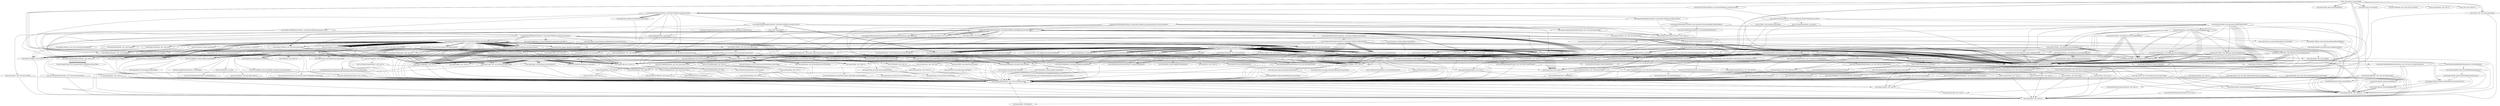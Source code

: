 digraph CallGraph {
"<Test: void main(java.lang.String[])>" -> "<java.lang.System: void <clinit>()>";
"<Test: void main(java.lang.String[])>" -> "<java.lang.System: void exit(int)>";
"<Test: void main(java.lang.String[])>" -> "<java.lang.StringBuilder: void <init>()>";
"<Test: void main(java.lang.String[])>" -> "<java.lang.System: long currentTimeMillis()>";
"<Test: void main(java.lang.String[])>" -> "<com.dd.plist.PropertyListParser: void convertToXml(java.io.File,java.io.File)>";
"<Test: void main(java.lang.String[])>" -> "<java.lang.System: long currentTimeMillis()>";
"<Test: void main(java.lang.String[])>" -> "<java.io.File: void <init>(java.lang.String)>";
"<Test: void main(java.lang.String[])>" -> "<java.lang.StringBuilder: void <init>()>";
"<Test: void main(java.lang.String[])>" -> "<java.io.File: void <init>(java.lang.String)>";
"<Test: void main(java.lang.String[])>" -> "<java.lang.StringBuilder: void <init>()>";
"<Test: void main(java.lang.String[])>" -> "<java.lang.System: void exit(int)>";
"<Test: void main(java.lang.String[])>" -> "<java.awt.FileDialog: void <init>(java.awt.Frame)>";
"<Test: void main(java.lang.String[])>" -> "<javax.swing.JFrame: void <init>()>";
"<Test: void main(java.lang.String[])>" -> "<java.lang.System: void <clinit>()>";
"<Test: void main(java.lang.String[])>" -> "<java.io.File: void <clinit>()>";
"<java.lang.ThreadGroup: void uncaughtException(java.lang.Thread,java.lang.Throwable)>" -> "<java.lang.RuntimeException: void <init>(java.lang.String)>";
"<java.lang.ClassLoader: void <init>()>" -> "<java.lang.Object: void <init>()>";
"<java.lang.ClassLoader: void <init>()>" -> "<java.lang.RuntimeException: void <init>(java.lang.String)>";
"<java.security.PrivilegedActionException: void <init>(java.lang.Exception)>" -> "<java.lang.Exception: void <init>()>";
"<java.security.PrivilegedActionException: void <init>(java.lang.Exception)>" -> "<java.lang.RuntimeException: void <init>(java.lang.String)>";
"<java.lang.Thread: void <init>(java.lang.ThreadGroup,java.lang.Runnable)>" -> "<java.lang.Object: void <init>()>";
"<java.lang.Thread: void <init>(java.lang.ThreadGroup,java.lang.Runnable)>" -> "<java.lang.RuntimeException: void <init>(java.lang.String)>";
"<java.lang.Thread: void <init>(java.lang.ThreadGroup,java.lang.String)>" -> "<java.lang.Object: void <init>()>";
"<java.lang.Thread: void <init>(java.lang.ThreadGroup,java.lang.String)>" -> "<java.lang.RuntimeException: void <init>(java.lang.String)>";
"<java.lang.System: void exit(int)>" -> "<java.lang.RuntimeException: void <init>(java.lang.String)>";
"<java.lang.StringBuilder: void <init>()>" -> "<java.lang.Object: void <init>()>";
"<java.lang.StringBuilder: void <init>()>" -> "<java.lang.RuntimeException: void <init>(java.lang.String)>";
"<com.dd.plist.PropertyListParser: void convertToXml(java.io.File,java.io.File)>" -> "<com.dd.plist.PropertyListParser: com.dd.plist.NSObject parse(java.io.File)>";
"<com.dd.plist.PropertyListParser: void convertToXml(java.io.File,java.io.File)>" -> "<com.dd.plist.PropertyListParser: void saveAsXML(com.dd.plist.NSObject,java.io.File)>";
"<java.io.File: void <init>(java.lang.String)>" -> "<java.lang.Object: void <init>()>";
"<java.io.File: void <init>(java.lang.String)>" -> "<java.lang.RuntimeException: void <init>(java.lang.String)>";
"<java.lang.RuntimeException: void <init>(java.lang.String)>" -> "<java.lang.Exception: void <init>()>";
"<java.lang.RuntimeException: void <init>(java.lang.String)>" -> "<java.lang.RuntimeException: void <init>(java.lang.String)>";
"<java.lang.Object: void <init>()>" -> "<java.lang.Object: void finalize()>";
"<java.lang.Object: void <init>()>" -> "<java.lang.RuntimeException: void <init>(java.lang.String)>";
"<java.lang.Exception: void <init>()>" -> "<java.lang.Throwable: void <init>()>";
"<java.lang.Exception: void <init>()>" -> "<java.lang.RuntimeException: void <init>(java.lang.String)>";
"<com.dd.plist.PropertyListParser: com.dd.plist.NSObject parse(java.io.File)>" -> "<java.lang.String: void <clinit>()>";
"<com.dd.plist.PropertyListParser: com.dd.plist.NSObject parse(java.io.File)>" -> "<java.lang.UnsupportedOperationException: void <init>(java.lang.String)>";
"<com.dd.plist.PropertyListParser: com.dd.plist.NSObject parse(java.io.File)>" -> "<com.dd.plist.ASCIIPropertyListParser: com.dd.plist.NSObject parse(java.io.File)>";
"<com.dd.plist.PropertyListParser: com.dd.plist.NSObject parse(java.io.File)>" -> "<com.dd.plist.XMLPropertyListParser: com.dd.plist.NSObject parse(java.io.File)>";
"<com.dd.plist.PropertyListParser: com.dd.plist.NSObject parse(java.io.File)>" -> "<com.dd.plist.BinaryPropertyListParser: com.dd.plist.NSObject parse(java.io.File)>";
"<com.dd.plist.PropertyListParser: com.dd.plist.NSObject parse(java.io.File)>" -> "<java.lang.String: void <init>(byte[],int,int)>";
"<com.dd.plist.PropertyListParser: com.dd.plist.NSObject parse(java.io.File)>" -> "<com.dd.plist.PropertyListParser: byte[] readAll(java.io.InputStream,int)>";
"<com.dd.plist.PropertyListParser: com.dd.plist.NSObject parse(java.io.File)>" -> "<java.io.FileInputStream: void <init>(java.io.File)>";
"<com.dd.plist.PropertyListParser: com.dd.plist.NSObject parse(java.io.File)>" -> "<com.dd.plist.ASCIIPropertyListParser: void <clinit>()>";
"<com.dd.plist.PropertyListParser: com.dd.plist.NSObject parse(java.io.File)>" -> "<com.dd.plist.XMLPropertyListParser: void <clinit>()>";
"<com.dd.plist.PropertyListParser: void saveAsXML(com.dd.plist.NSObject,java.io.File)>" -> "<java.io.FileOutputStream: void <init>(java.io.File)>";
"<com.dd.plist.PropertyListParser: void saveAsXML(com.dd.plist.NSObject,java.io.File)>" -> "<java.io.OutputStreamWriter: void <init>(java.io.OutputStream,java.lang.String)>";
"<java.lang.Object: void finalize()>" -> "<java.lang.RuntimeException: void <init>(java.lang.String)>";
"<java.lang.Throwable: void <init>()>" -> "<java.lang.Object: void <init>()>";
"<java.lang.Throwable: void <init>()>" -> "<java.lang.RuntimeException: void <init>(java.lang.String)>";
"<java.lang.UnsupportedOperationException: void <init>(java.lang.String)>" -> "<java.lang.RuntimeException: void <init>()>";
"<java.lang.UnsupportedOperationException: void <init>(java.lang.String)>" -> "<java.lang.RuntimeException: void <init>(java.lang.String)>";
"<com.dd.plist.ASCIIPropertyListParser: com.dd.plist.NSObject parse(java.io.File)>" -> "<com.dd.plist.ASCIIPropertyListParser: void <clinit>()>";
"<com.dd.plist.ASCIIPropertyListParser: com.dd.plist.NSObject parse(java.io.File)>" -> "<com.dd.plist.ASCIIPropertyListParser: com.dd.plist.NSObject parse(java.util.Scanner)>";
"<com.dd.plist.ASCIIPropertyListParser: com.dd.plist.NSObject parse(java.io.File)>" -> "<java.util.Scanner: void <init>(java.io.File)>";
"<com.dd.plist.XMLPropertyListParser: com.dd.plist.NSObject parse(java.io.File)>" -> "<com.dd.plist.XMLPropertyListParser: void <clinit>()>";
"<com.dd.plist.XMLPropertyListParser: com.dd.plist.NSObject parse(java.io.File)>" -> "<com.dd.plist.XMLPropertyListParser: com.dd.plist.NSObject parseDocument(org.w3c.dom.Document)>";
"<com.dd.plist.XMLPropertyListParser: com.dd.plist.NSObject parse(java.io.File)>" -> "<com.dd.plist.XMLPropertyListParser: javax.xml.parsers.DocumentBuilder getDocBuilder()>";
"<com.dd.plist.BinaryPropertyListParser: com.dd.plist.NSObject parse(java.io.File)>" -> "<java.lang.Runtime: java.lang.Runtime getRuntime()>";
"<com.dd.plist.BinaryPropertyListParser: com.dd.plist.NSObject parse(java.io.File)>" -> "<com.dd.plist.BinaryPropertyListParser: com.dd.plist.NSObject parse(java.io.InputStream)>";
"<com.dd.plist.BinaryPropertyListParser: com.dd.plist.NSObject parse(java.io.File)>" -> "<java.io.FileInputStream: void <init>(java.io.File)>";
"<com.dd.plist.BinaryPropertyListParser: com.dd.plist.NSObject parse(java.io.File)>" -> "<java.lang.Exception: void <init>(java.lang.String)>";
"<com.dd.plist.BinaryPropertyListParser: com.dd.plist.NSObject parse(java.io.File)>" -> "<java.lang.Runtime: java.lang.Runtime getRuntime()>";
"<com.dd.plist.BinaryPropertyListParser: com.dd.plist.NSObject parse(java.io.File)>" -> "<java.lang.StringBuilder: void <init>()>";
"<java.lang.String: void <init>(byte[],int,int)>" -> "<java.lang.Object: void <init>()>";
"<java.lang.String: void <init>(byte[],int,int)>" -> "<java.lang.RuntimeException: void <init>(java.lang.String)>";
"<com.dd.plist.PropertyListParser: byte[] readAll(java.io.InputStream,int)>" -> "<java.io.ByteArrayOutputStream: void <init>()>";
"<java.io.FileInputStream: void <init>(java.io.File)>" -> "<java.io.FileInputStream: void finalize()>";
"<java.io.FileInputStream: void <init>(java.io.File)>" -> "<java.lang.RuntimeException: void <init>(java.lang.String)>";
"<java.io.FileInputStream: void <init>(java.io.File)>" -> "<java.io.InputStream: void <init>()>";
"<com.dd.plist.ASCIIPropertyListParser: void <clinit>()>" -> "<java.util.regex.Pattern: java.util.regex.Pattern compile(java.lang.String)>";
"<com.dd.plist.ASCIIPropertyListParser: void <clinit>()>" -> "<java.util.regex.Pattern: java.util.regex.Pattern compile(java.lang.String)>";
"<com.dd.plist.ASCIIPropertyListParser: void <clinit>()>" -> "<java.util.regex.Pattern: java.util.regex.Pattern compile(java.lang.String)>";
"<com.dd.plist.ASCIIPropertyListParser: void <clinit>()>" -> "<java.util.regex.Pattern: java.util.regex.Pattern compile(java.lang.String)>";
"<com.dd.plist.ASCIIPropertyListParser: void <clinit>()>" -> "<java.util.regex.Pattern: java.util.regex.Pattern compile(java.lang.String)>";
"<com.dd.plist.ASCIIPropertyListParser: void <clinit>()>" -> "<java.util.regex.Pattern: java.util.regex.Pattern compile(java.lang.String)>";
"<com.dd.plist.ASCIIPropertyListParser: void <clinit>()>" -> "<java.util.regex.Pattern: java.util.regex.Pattern compile(java.lang.String)>";
"<com.dd.plist.ASCIIPropertyListParser: void <clinit>()>" -> "<java.util.regex.Pattern: java.util.regex.Pattern compile(java.lang.String)>";
"<com.dd.plist.ASCIIPropertyListParser: void <clinit>()>" -> "<java.util.regex.Pattern: java.util.regex.Pattern compile(java.lang.String)>";
"<com.dd.plist.ASCIIPropertyListParser: void <clinit>()>" -> "<java.util.regex.Pattern: java.util.regex.Pattern compile(java.lang.String)>";
"<com.dd.plist.ASCIIPropertyListParser: void <clinit>()>" -> "<java.util.regex.Pattern: java.util.regex.Pattern compile(java.lang.String)>";
"<com.dd.plist.ASCIIPropertyListParser: void <clinit>()>" -> "<java.util.regex.Pattern: java.util.regex.Pattern compile(java.lang.String)>";
"<com.dd.plist.ASCIIPropertyListParser: void <clinit>()>" -> "<java.util.regex.Pattern: java.util.regex.Pattern compile(java.lang.String)>";
"<com.dd.plist.ASCIIPropertyListParser: void <clinit>()>" -> "<java.util.regex.Pattern: java.util.regex.Pattern compile(java.lang.String)>";
"<com.dd.plist.ASCIIPropertyListParser: void <clinit>()>" -> "<java.util.regex.Pattern: java.util.regex.Pattern compile(java.lang.String)>";
"<com.dd.plist.ASCIIPropertyListParser: void <clinit>()>" -> "<java.util.regex.Pattern: java.util.regex.Pattern compile(java.lang.String)>";
"<com.dd.plist.ASCIIPropertyListParser: void <clinit>()>" -> "<java.util.regex.Pattern: java.util.regex.Pattern compile(java.lang.String)>";
"<java.io.FileOutputStream: void <init>(java.io.File)>" -> "<java.io.FileOutputStream: void finalize()>";
"<java.io.FileOutputStream: void <init>(java.io.File)>" -> "<java.lang.RuntimeException: void <init>(java.lang.String)>";
"<java.io.FileOutputStream: void <init>(java.io.File)>" -> "<java.io.OutputStream: void <init>()>";
"<java.io.OutputStreamWriter: void <init>(java.io.OutputStream,java.lang.String)>" -> "<java.io.Writer: void <init>()>";
"<java.io.OutputStreamWriter: void <init>(java.io.OutputStream,java.lang.String)>" -> "<java.lang.RuntimeException: void <init>(java.lang.String)>";
"<java.lang.RuntimeException: void <init>()>" -> "<java.lang.Exception: void <init>()>";
"<java.lang.RuntimeException: void <init>()>" -> "<java.lang.RuntimeException: void <init>(java.lang.String)>";
"<com.dd.plist.ASCIIPropertyListParser: com.dd.plist.NSObject parse(java.util.Scanner)>" -> "<com.dd.plist.ASCIIPropertyListParser: void <clinit>()>";
"<com.dd.plist.ASCIIPropertyListParser: com.dd.plist.NSObject parse(java.util.Scanner)>" -> "<java.text.ParseException: void <init>(java.lang.String,int)>";
"<com.dd.plist.ASCIIPropertyListParser: com.dd.plist.NSObject parse(java.util.Scanner)>" -> "<java.lang.StringBuilder: void <init>()>";
"<com.dd.plist.ASCIIPropertyListParser: com.dd.plist.NSObject parse(java.util.Scanner)>" -> "<com.dd.plist.ASCIIPropertyListParser: com.dd.plist.NSObject parseObject(java.util.Scanner)>";
"<java.util.Scanner: void <init>(java.io.File)>" -> "<java.lang.Object: void <init>()>";
"<java.util.Scanner: void <init>(java.io.File)>" -> "<java.lang.RuntimeException: void <init>(java.lang.String)>";
"<com.dd.plist.XMLPropertyListParser: com.dd.plist.NSObject parseDocument(org.w3c.dom.Document)>" -> "<com.dd.plist.XMLPropertyListParser: void <clinit>()>";
"<com.dd.plist.XMLPropertyListParser: com.dd.plist.NSObject parseDocument(org.w3c.dom.Document)>" -> "<java.lang.Exception: void <init>(java.lang.String)>";
"<com.dd.plist.XMLPropertyListParser: com.dd.plist.NSObject parseDocument(org.w3c.dom.Document)>" -> "<com.dd.plist.XMLPropertyListParser: com.dd.plist.NSObject parseObject(org.w3c.dom.Node)>";
"<com.dd.plist.XMLPropertyListParser: com.dd.plist.NSObject parseDocument(org.w3c.dom.Document)>" -> "<com.dd.plist.XMLPropertyListParser: java.util.List filterElementNodes(org.w3c.dom.NodeList)>";
"<com.dd.plist.XMLPropertyListParser: com.dd.plist.NSObject parseDocument(org.w3c.dom.Document)>" -> "<java.lang.UnsupportedOperationException: void <init>(java.lang.String)>";
"<com.dd.plist.XMLPropertyListParser: javax.xml.parsers.DocumentBuilder getDocBuilder()>" -> "<com.dd.plist.XMLPropertyListParser: void <clinit>()>";
"<com.dd.plist.XMLPropertyListParser: javax.xml.parsers.DocumentBuilder getDocBuilder()>" -> "<com.dd.plist.XMLPropertyListParser$1: void <init>()>";
"<com.dd.plist.XMLPropertyListParser: javax.xml.parsers.DocumentBuilder getDocBuilder()>" -> "<com.dd.plist.XMLPropertyListParser: void initDocBuilderFactory()>";
"<java.lang.Runtime: java.lang.Runtime getRuntime()>" -> "<java.lang.RuntimeException: void <init>(java.lang.String)>";
"<com.dd.plist.BinaryPropertyListParser: com.dd.plist.NSObject parse(java.io.InputStream)>" -> "<com.dd.plist.PropertyListParser: byte[] readAll(java.io.InputStream,int)>";
"<com.dd.plist.BinaryPropertyListParser: com.dd.plist.NSObject parse(java.io.InputStream)>" -> "<com.dd.plist.BinaryPropertyListParser: com.dd.plist.NSObject parse(byte[])>";
"<java.lang.Exception: void <init>(java.lang.String)>" -> "<java.lang.Throwable: void <init>()>";
"<java.lang.Exception: void <init>(java.lang.String)>" -> "<java.lang.RuntimeException: void <init>(java.lang.String)>";
"<java.io.ByteArrayOutputStream: void <init>()>" -> "<java.io.OutputStream: void <init>()>";
"<java.io.ByteArrayOutputStream: void <init>()>" -> "<java.lang.RuntimeException: void <init>(java.lang.String)>";
"<java.io.FileInputStream: void finalize()>" -> "<java.lang.RuntimeException: void <init>(java.lang.String)>";
"<java.io.InputStream: void <init>()>" -> "<java.lang.Object: void <init>()>";
"<java.io.InputStream: void <init>()>" -> "<java.lang.RuntimeException: void <init>(java.lang.String)>";
"<java.util.regex.Pattern: java.util.regex.Pattern compile(java.lang.String)>" -> "<java.lang.RuntimeException: void <init>(java.lang.String)>";
"<java.io.FileOutputStream: void finalize()>" -> "<java.lang.RuntimeException: void <init>(java.lang.String)>";
"<java.io.OutputStream: void <init>()>" -> "<java.lang.Object: void <init>()>";
"<java.io.OutputStream: void <init>()>" -> "<java.lang.RuntimeException: void <init>(java.lang.String)>";
"<java.io.Writer: void <init>()>" -> "<java.lang.Object: void <init>()>";
"<java.io.Writer: void <init>()>" -> "<java.lang.RuntimeException: void <init>(java.lang.String)>";
"<java.text.ParseException: void <init>(java.lang.String,int)>" -> "<java.lang.Exception: void <init>()>";
"<java.text.ParseException: void <init>(java.lang.String,int)>" -> "<java.lang.RuntimeException: void <init>(java.lang.String)>";
"<com.dd.plist.ASCIIPropertyListParser: com.dd.plist.NSObject parseObject(java.util.Scanner)>" -> "<com.dd.plist.ASCIIPropertyListParser: void <clinit>()>";
"<com.dd.plist.ASCIIPropertyListParser: com.dd.plist.NSObject parseObject(java.util.Scanner)>" -> "<java.text.ParseException: void <init>(java.lang.String,int)>";
"<com.dd.plist.ASCIIPropertyListParser: com.dd.plist.NSObject parseObject(java.util.Scanner)>" -> "<java.lang.StringBuilder: void <init>()>";
"<com.dd.plist.ASCIIPropertyListParser: com.dd.plist.NSObject parseObject(java.util.Scanner)>" -> "<com.dd.plist.NSString: void <init>(java.lang.String)>";
"<com.dd.plist.ASCIIPropertyListParser: com.dd.plist.NSObject parseObject(java.util.Scanner)>" -> "<com.dd.plist.NSString: void <init>(java.lang.String)>";
"<com.dd.plist.ASCIIPropertyListParser: com.dd.plist.NSObject parseObject(java.util.Scanner)>" -> "<com.dd.plist.ASCIIPropertyListParser: java.lang.String parseQuotedString(java.lang.String)>";
"<com.dd.plist.ASCIIPropertyListParser: com.dd.plist.NSObject parseObject(java.util.Scanner)>" -> "<com.dd.plist.NSData: void <init>(byte[])>";
"<com.dd.plist.ASCIIPropertyListParser: com.dd.plist.NSObject parseObject(java.util.Scanner)>" -> "<java.lang.Integer: int parseInt(java.lang.String,int)>";
"<com.dd.plist.ASCIIPropertyListParser: com.dd.plist.NSObject parseObject(java.util.Scanner)>" -> "<java.lang.StringBuilder: void <init>()>";
"<com.dd.plist.ASCIIPropertyListParser: com.dd.plist.NSObject parseObject(java.util.Scanner)>" -> "<java.lang.StringBuilder: void <init>()>";
"<com.dd.plist.ASCIIPropertyListParser: com.dd.plist.NSObject parseObject(java.util.Scanner)>" -> "<com.dd.plist.NSNumber: void <init>(double)>";
"<com.dd.plist.ASCIIPropertyListParser: com.dd.plist.NSObject parseObject(java.util.Scanner)>" -> "<java.lang.Double: double parseDouble(java.lang.String)>";
"<com.dd.plist.ASCIIPropertyListParser: com.dd.plist.NSObject parseObject(java.util.Scanner)>" -> "<com.dd.plist.NSNumber: void <init>(int)>";
"<com.dd.plist.ASCIIPropertyListParser: com.dd.plist.NSObject parseObject(java.util.Scanner)>" -> "<java.lang.Integer: int parseInt(java.lang.String)>";
"<com.dd.plist.ASCIIPropertyListParser: com.dd.plist.NSObject parseObject(java.util.Scanner)>" -> "<com.dd.plist.NSNumber: void <init>(boolean)>";
"<com.dd.plist.ASCIIPropertyListParser: com.dd.plist.NSObject parseObject(java.util.Scanner)>" -> "<com.dd.plist.NSNumber: void <init>(boolean)>";
"<com.dd.plist.ASCIIPropertyListParser: com.dd.plist.NSObject parseObject(java.util.Scanner)>" -> "<com.dd.plist.NSNumber: void <init>(double)>";
"<com.dd.plist.ASCIIPropertyListParser: com.dd.plist.NSObject parseObject(java.util.Scanner)>" -> "<java.lang.Double: double parseDouble(java.lang.String)>";
"<com.dd.plist.ASCIIPropertyListParser: com.dd.plist.NSObject parseObject(java.util.Scanner)>" -> "<com.dd.plist.NSNumber: void <init>(int)>";
"<com.dd.plist.ASCIIPropertyListParser: com.dd.plist.NSObject parseObject(java.util.Scanner)>" -> "<com.dd.plist.NSDate: void <init>(java.lang.String)>";
"<com.dd.plist.ASCIIPropertyListParser: com.dd.plist.NSObject parseObject(java.util.Scanner)>" -> "<com.dd.plist.NSDate: void <init>(java.lang.String)>";
"<com.dd.plist.ASCIIPropertyListParser: com.dd.plist.NSObject parseObject(java.util.Scanner)>" -> "<java.lang.StringBuilder: void <init>()>";
"<com.dd.plist.ASCIIPropertyListParser: com.dd.plist.NSObject parseObject(java.util.Scanner)>" -> "<java.lang.StringBuilder: void <init>()>";
"<com.dd.plist.ASCIIPropertyListParser: com.dd.plist.NSObject parseObject(java.util.Scanner)>" -> "<java.text.ParseException: void <init>(java.lang.String,int)>";
"<com.dd.plist.ASCIIPropertyListParser: com.dd.plist.NSObject parseObject(java.util.Scanner)>" -> "<java.lang.StringBuilder: void <init>()>";
"<com.dd.plist.ASCIIPropertyListParser: com.dd.plist.NSObject parseObject(java.util.Scanner)>" -> "<java.text.ParseException: void <init>(java.lang.String,int)>";
"<com.dd.plist.ASCIIPropertyListParser: com.dd.plist.NSObject parseObject(java.util.Scanner)>" -> "<java.lang.StringBuilder: void <init>()>";
"<com.dd.plist.ASCIIPropertyListParser: com.dd.plist.NSObject parseObject(java.util.Scanner)>" -> "<com.dd.plist.ASCIIPropertyListParser: java.lang.String parseQuotedString(java.lang.String)>";
"<com.dd.plist.ASCIIPropertyListParser: com.dd.plist.NSObject parseObject(java.util.Scanner)>" -> "<com.dd.plist.ASCIIPropertyListParser: com.dd.plist.NSObject parseObject(java.util.Scanner)>";
"<com.dd.plist.ASCIIPropertyListParser: com.dd.plist.NSObject parseObject(java.util.Scanner)>" -> "<com.dd.plist.NSDictionary: void <init>()>";
"<com.dd.plist.ASCIIPropertyListParser: com.dd.plist.NSObject parseObject(java.util.Scanner)>" -> "<com.dd.plist.NSArray: void <init>(com.dd.plist.NSObject[])>";
"<com.dd.plist.ASCIIPropertyListParser: com.dd.plist.NSObject parseObject(java.util.Scanner)>" -> "<java.text.ParseException: void <init>(java.lang.String,int)>";
"<com.dd.plist.ASCIIPropertyListParser: com.dd.plist.NSObject parseObject(java.util.Scanner)>" -> "<java.lang.StringBuilder: void <init>()>";
"<com.dd.plist.ASCIIPropertyListParser: com.dd.plist.NSObject parseObject(java.util.Scanner)>" -> "<com.dd.plist.ASCIIPropertyListParser: com.dd.plist.NSObject parseObject(java.util.Scanner)>";
"<com.dd.plist.ASCIIPropertyListParser: com.dd.plist.NSObject parseObject(java.util.Scanner)>" -> "<java.util.LinkedList: void <init>()>";
"<com.dd.plist.ASCIIPropertyListParser: com.dd.plist.NSObject parseObject(java.util.Scanner)>" -> "<com.dd.plist.NSObject: void <clinit>()>";
"<com.dd.plist.ASCIIPropertyListParser: com.dd.plist.NSObject parseObject(java.util.Scanner)>" -> "<com.dd.plist.NSObject: void <clinit>()>";
"<com.dd.plist.ASCIIPropertyListParser: com.dd.plist.NSObject parseObject(java.util.Scanner)>" -> "<com.dd.plist.NSObject: void <clinit>()>";
"<com.dd.plist.ASCIIPropertyListParser: com.dd.plist.NSObject parseObject(java.util.Scanner)>" -> "<java.lang.Integer: void <clinit>()>";
"<com.dd.plist.ASCIIPropertyListParser: com.dd.plist.NSObject parseObject(java.util.Scanner)>" -> "<java.lang.Double: void <clinit>()>";
"<com.dd.plist.ASCIIPropertyListParser: com.dd.plist.NSObject parseObject(java.util.Scanner)>" -> "<com.dd.plist.NSObject: void <clinit>()>";
"<com.dd.plist.ASCIIPropertyListParser: com.dd.plist.NSObject parseObject(java.util.Scanner)>" -> "<java.lang.Integer: void <clinit>()>";
"<com.dd.plist.ASCIIPropertyListParser: com.dd.plist.NSObject parseObject(java.util.Scanner)>" -> "<com.dd.plist.NSObject: void <clinit>()>";
"<com.dd.plist.ASCIIPropertyListParser: com.dd.plist.NSObject parseObject(java.util.Scanner)>" -> "<com.dd.plist.NSObject: void <clinit>()>";
"<com.dd.plist.ASCIIPropertyListParser: com.dd.plist.NSObject parseObject(java.util.Scanner)>" -> "<com.dd.plist.NSObject: void <clinit>()>";
"<com.dd.plist.ASCIIPropertyListParser: com.dd.plist.NSObject parseObject(java.util.Scanner)>" -> "<java.lang.Double: void <clinit>()>";
"<com.dd.plist.ASCIIPropertyListParser: com.dd.plist.NSObject parseObject(java.util.Scanner)>" -> "<com.dd.plist.NSObject: void <clinit>()>";
"<com.dd.plist.ASCIIPropertyListParser: com.dd.plist.NSObject parseObject(java.util.Scanner)>" -> "<com.dd.plist.NSObject: void <clinit>()>";
"<com.dd.plist.ASCIIPropertyListParser: com.dd.plist.NSObject parseObject(java.util.Scanner)>" -> "<com.dd.plist.NSObject: void <clinit>()>";
"<com.dd.plist.ASCIIPropertyListParser: com.dd.plist.NSObject parseObject(java.util.Scanner)>" -> "<com.dd.plist.NSDate: void <clinit>()>";
"<com.dd.plist.ASCIIPropertyListParser: com.dd.plist.NSObject parseObject(java.util.Scanner)>" -> "<com.dd.plist.NSObject: void <clinit>()>";
"<com.dd.plist.ASCIIPropertyListParser: com.dd.plist.NSObject parseObject(java.util.Scanner)>" -> "<com.dd.plist.NSDate: void <clinit>()>";
"<com.dd.plist.ASCIIPropertyListParser: com.dd.plist.NSObject parseObject(java.util.Scanner)>" -> "<com.dd.plist.NSObject: void <clinit>()>";
"<com.dd.plist.ASCIIPropertyListParser: com.dd.plist.NSObject parseObject(java.util.Scanner)>" -> "<com.dd.plist.NSObject: void <clinit>()>";
"<com.dd.plist.XMLPropertyListParser: com.dd.plist.NSObject parseObject(org.w3c.dom.Node)>" -> "<com.dd.plist.NSObject: void <clinit>()>";
"<com.dd.plist.XMLPropertyListParser: com.dd.plist.NSObject parseObject(org.w3c.dom.Node)>" -> "<com.dd.plist.NSDate: void <init>(java.lang.String)>";
"<com.dd.plist.XMLPropertyListParser: com.dd.plist.NSObject parseObject(org.w3c.dom.Node)>" -> "<com.dd.plist.NSData: void <init>(java.lang.String)>";
"<com.dd.plist.XMLPropertyListParser: com.dd.plist.NSObject parseObject(org.w3c.dom.Node)>" -> "<com.dd.plist.NSString: void <init>(java.lang.String)>";
"<com.dd.plist.XMLPropertyListParser: com.dd.plist.NSObject parseObject(org.w3c.dom.Node)>" -> "<java.lang.StringBuilder: void <init>()>";
"<com.dd.plist.XMLPropertyListParser: com.dd.plist.NSObject parseObject(org.w3c.dom.Node)>" -> "<com.dd.plist.NSString: void <init>(java.lang.String)>";
"<com.dd.plist.XMLPropertyListParser: com.dd.plist.NSObject parseObject(org.w3c.dom.Node)>" -> "<com.dd.plist.NSNumber: void <init>(java.lang.String)>";
"<com.dd.plist.XMLPropertyListParser: com.dd.plist.NSObject parseObject(org.w3c.dom.Node)>" -> "<com.dd.plist.NSNumber: void <init>(java.lang.String)>";
"<com.dd.plist.XMLPropertyListParser: com.dd.plist.NSObject parseObject(org.w3c.dom.Node)>" -> "<com.dd.plist.NSNumber: void <init>(boolean)>";
"<com.dd.plist.XMLPropertyListParser: com.dd.plist.NSObject parseObject(org.w3c.dom.Node)>" -> "<com.dd.plist.NSNumber: void <init>(boolean)>";
"<com.dd.plist.XMLPropertyListParser: com.dd.plist.NSObject parseObject(org.w3c.dom.Node)>" -> "<com.dd.plist.XMLPropertyListParser: com.dd.plist.NSObject parseObject(org.w3c.dom.Node)>";
"<com.dd.plist.XMLPropertyListParser: com.dd.plist.NSObject parseObject(org.w3c.dom.Node)>" -> "<com.dd.plist.NSArray: void <init>(int)>";
"<com.dd.plist.XMLPropertyListParser: com.dd.plist.NSObject parseObject(org.w3c.dom.Node)>" -> "<com.dd.plist.XMLPropertyListParser: java.util.List filterElementNodes(org.w3c.dom.NodeList)>";
"<com.dd.plist.XMLPropertyListParser: com.dd.plist.NSObject parseObject(org.w3c.dom.Node)>" -> "<com.dd.plist.XMLPropertyListParser: com.dd.plist.NSObject parseObject(org.w3c.dom.Node)>";
"<com.dd.plist.XMLPropertyListParser: com.dd.plist.NSObject parseObject(org.w3c.dom.Node)>" -> "<java.lang.StringBuilder: void <init>()>";
"<com.dd.plist.XMLPropertyListParser: com.dd.plist.NSObject parseObject(org.w3c.dom.Node)>" -> "<com.dd.plist.XMLPropertyListParser: java.util.List filterElementNodes(org.w3c.dom.NodeList)>";
"<com.dd.plist.XMLPropertyListParser: com.dd.plist.NSObject parseObject(org.w3c.dom.Node)>" -> "<com.dd.plist.NSDictionary: void <init>()>";
"<com.dd.plist.XMLPropertyListParser: com.dd.plist.NSObject parseObject(org.w3c.dom.Node)>" -> "<com.dd.plist.NSObject: void <clinit>()>";
"<com.dd.plist.XMLPropertyListParser: com.dd.plist.NSObject parseObject(org.w3c.dom.Node)>" -> "<com.dd.plist.NSDate: void <clinit>()>";
"<com.dd.plist.XMLPropertyListParser: com.dd.plist.NSObject parseObject(org.w3c.dom.Node)>" -> "<com.dd.plist.NSObject: void <clinit>()>";
"<com.dd.plist.XMLPropertyListParser: com.dd.plist.NSObject parseObject(org.w3c.dom.Node)>" -> "<com.dd.plist.NSObject: void <clinit>()>";
"<com.dd.plist.XMLPropertyListParser: com.dd.plist.NSObject parseObject(org.w3c.dom.Node)>" -> "<com.dd.plist.NSObject: void <clinit>()>";
"<com.dd.plist.XMLPropertyListParser: com.dd.plist.NSObject parseObject(org.w3c.dom.Node)>" -> "<com.dd.plist.NSObject: void <clinit>()>";
"<com.dd.plist.XMLPropertyListParser: com.dd.plist.NSObject parseObject(org.w3c.dom.Node)>" -> "<com.dd.plist.NSObject: void <clinit>()>";
"<com.dd.plist.XMLPropertyListParser: com.dd.plist.NSObject parseObject(org.w3c.dom.Node)>" -> "<com.dd.plist.NSObject: void <clinit>()>";
"<com.dd.plist.XMLPropertyListParser: com.dd.plist.NSObject parseObject(org.w3c.dom.Node)>" -> "<com.dd.plist.NSObject: void <clinit>()>";
"<com.dd.plist.XMLPropertyListParser: com.dd.plist.NSObject parseObject(org.w3c.dom.Node)>" -> "<com.dd.plist.NSObject: void <clinit>()>";
"<com.dd.plist.XMLPropertyListParser: com.dd.plist.NSObject parseObject(org.w3c.dom.Node)>" -> "<com.dd.plist.XMLPropertyListParser: void <clinit>()>";
"<com.dd.plist.XMLPropertyListParser: com.dd.plist.NSObject parseObject(org.w3c.dom.Node)>" -> "<com.dd.plist.XMLPropertyListParser: void <clinit>()>";
"<com.dd.plist.XMLPropertyListParser: java.util.List filterElementNodes(org.w3c.dom.NodeList)>" -> "<java.util.ArrayList: void <init>(int)>";
"<com.dd.plist.XMLPropertyListParser$1: void <init>()>" -> "<java.lang.Object: void <init>()>";
"<com.dd.plist.XMLPropertyListParser: void initDocBuilderFactory()>" -> "<com.dd.plist.XMLPropertyListParser: void <clinit>()>";
"<com.dd.plist.XMLPropertyListParser: void initDocBuilderFactory()>" -> "<javax.xml.parsers.DocumentBuilderFactory: javax.xml.parsers.DocumentBuilderFactory newInstance()>";
"<com.dd.plist.BinaryPropertyListParser: com.dd.plist.NSObject parse(byte[])>" -> "<com.dd.plist.BinaryPropertyListParser: void <init>()>";
"<com.dd.plist.NSString: void <init>(java.lang.String)>" -> "<java.lang.String: void <clinit>()>";
"<com.dd.plist.NSString: void <init>(java.lang.String)>" -> "<java.lang.String: void <init>(byte[],java.lang.String)>";
"<com.dd.plist.NSString: void <init>(java.lang.String)>" -> "<com.dd.plist.NSObject: void <init>()>";
"<com.dd.plist.ASCIIPropertyListParser: java.lang.String parseQuotedString(java.lang.String)>" -> "<java.lang.Byte: void <clinit>()>";
"<com.dd.plist.ASCIIPropertyListParser: java.lang.String parseQuotedString(java.lang.String)>" -> "<java.nio.charset.Charset: java.nio.charset.Charset forName(java.lang.String)>";
"<com.dd.plist.ASCIIPropertyListParser: java.lang.String parseQuotedString(java.lang.String)>" -> "<java.nio.CharBuffer: java.nio.CharBuffer wrap(java.lang.CharSequence)>";
"<com.dd.plist.ASCIIPropertyListParser: java.lang.String parseQuotedString(java.lang.String)>" -> "<java.lang.String: void <init>(byte[],java.lang.String)>";
"<com.dd.plist.ASCIIPropertyListParser: java.lang.String parseQuotedString(java.lang.String)>" -> "<java.lang.Byte: java.lang.Byte valueOf(byte)>";
"<com.dd.plist.ASCIIPropertyListParser: java.lang.String parseQuotedString(java.lang.String)>" -> "<com.dd.plist.ASCIIPropertyListParser: java.lang.String parseEscapedSequence(java.text.StringCharacterIterator)>";
"<com.dd.plist.ASCIIPropertyListParser: java.lang.String parseQuotedString(java.lang.String)>" -> "<java.lang.Byte: java.lang.Byte valueOf(byte)>";
"<com.dd.plist.ASCIIPropertyListParser: java.lang.String parseQuotedString(java.lang.String)>" -> "<java.lang.Byte: java.lang.Byte valueOf(byte)>";
"<com.dd.plist.ASCIIPropertyListParser: java.lang.String parseQuotedString(java.lang.String)>" -> "<java.text.StringCharacterIterator: void <init>(java.lang.String)>";
"<com.dd.plist.ASCIIPropertyListParser: java.lang.String parseQuotedString(java.lang.String)>" -> "<java.util.LinkedList: void <init>()>";
"<com.dd.plist.ASCIIPropertyListParser: java.lang.String parseQuotedString(java.lang.String)>" -> "<com.dd.plist.ASCIIPropertyListParser: void <clinit>()>";
"<com.dd.plist.ASCIIPropertyListParser: java.lang.String parseQuotedString(java.lang.String)>" -> "<java.lang.String: void <clinit>()>";
"<com.dd.plist.ASCIIPropertyListParser: java.lang.String parseQuotedString(java.lang.String)>" -> "<java.lang.Byte: void <clinit>()>";
"<com.dd.plist.ASCIIPropertyListParser: java.lang.String parseQuotedString(java.lang.String)>" -> "<com.dd.plist.ASCIIPropertyListParser: void <clinit>()>";
"<com.dd.plist.NSData: void <init>(byte[])>" -> "<com.dd.plist.NSObject: void <init>()>";
"<java.lang.Integer: int parseInt(java.lang.String,int)>" -> "<java.lang.RuntimeException: void <init>(java.lang.String)>";
"<com.dd.plist.NSNumber: void <init>(double)>" -> "<com.dd.plist.NSObject: void <init>()>";
"<java.lang.Double: double parseDouble(java.lang.String)>" -> "<java.lang.RuntimeException: void <init>(java.lang.String)>";
"<com.dd.plist.NSNumber: void <init>(int)>" -> "<com.dd.plist.NSObject: void <init>()>";
"<java.lang.Integer: int parseInt(java.lang.String)>" -> "<java.lang.RuntimeException: void <init>(java.lang.String)>";
"<com.dd.plist.NSNumber: void <init>(boolean)>" -> "<com.dd.plist.NSObject: void <init>()>";
"<com.dd.plist.NSDate: void <init>(java.lang.String)>" -> "<com.dd.plist.NSDate: void <clinit>()>";
"<com.dd.plist.NSDate: void <init>(java.lang.String)>" -> "<com.dd.plist.NSDate: java.util.Date parseDateString(java.lang.String)>";
"<com.dd.plist.NSDate: void <init>(java.lang.String)>" -> "<com.dd.plist.NSObject: void <init>()>";
"<com.dd.plist.NSDate: void <init>(java.lang.String)>" -> "<com.dd.plist.NSObject: void <clinit>()>";
"<com.dd.plist.NSDictionary: void <init>()>" -> "<com.dd.plist.NSObject: void <init>()>";
"<com.dd.plist.NSDictionary: void <init>()>" -> "<java.util.LinkedHashMap: void <init>()>";
"<com.dd.plist.NSArray: void <init>(com.dd.plist.NSObject[])>" -> "<com.dd.plist.NSObject: void <init>()>";
"<java.util.LinkedList: void <init>()>" -> "<java.util.AbstractSequentialList: void <init>()>";
"<java.util.LinkedList: void <init>()>" -> "<java.lang.RuntimeException: void <init>(java.lang.String)>";
"<com.dd.plist.NSObject: void <clinit>()>" -> "<java.lang.System: void <clinit>()>";
"<com.dd.plist.NSObject: void <clinit>()>" -> "<java.lang.System: java.lang.String getProperty(java.lang.String)>";
"<com.dd.plist.NSDate: void <clinit>()>" -> "<com.dd.plist.NSObject: void <clinit>()>";
"<com.dd.plist.NSDate: void <clinit>()>" -> "<java.util.TimeZone: java.util.TimeZone getTimeZone(java.lang.String)>";
"<com.dd.plist.NSDate: void <clinit>()>" -> "<java.util.TimeZone: java.util.TimeZone getTimeZone(java.lang.String)>";
"<com.dd.plist.NSDate: void <clinit>()>" -> "<java.text.SimpleDateFormat: void <init>(java.lang.String)>";
"<com.dd.plist.NSDate: void <clinit>()>" -> "<java.text.SimpleDateFormat: void <init>(java.lang.String)>";
"<com.dd.plist.NSData: void <init>(java.lang.String)>" -> "<com.dd.plist.Base64: void <clinit>()>";
"<com.dd.plist.NSData: void <init>(java.lang.String)>" -> "<com.dd.plist.Base64: byte[] decode(java.lang.String)>";
"<com.dd.plist.NSData: void <init>(java.lang.String)>" -> "<com.dd.plist.NSObject: void <init>()>";
"<com.dd.plist.NSNumber: void <init>(java.lang.String)>" -> "<java.lang.Long: void <clinit>()>";
"<com.dd.plist.NSNumber: void <init>(java.lang.String)>" -> "<java.lang.IllegalArgumentException: void <init>(java.lang.String)>";
"<com.dd.plist.NSNumber: void <init>(java.lang.String)>" -> "<java.lang.Boolean: boolean parseBoolean(java.lang.String)>";
"<com.dd.plist.NSNumber: void <init>(java.lang.String)>" -> "<java.lang.Double: double parseDouble(java.lang.String)>";
"<com.dd.plist.NSNumber: void <init>(java.lang.String)>" -> "<java.lang.Long: long parseLong(java.lang.String)>";
"<com.dd.plist.NSNumber: void <init>(java.lang.String)>" -> "<com.dd.plist.NSObject: void <init>()>";
"<com.dd.plist.NSNumber: void <init>(java.lang.String)>" -> "<java.lang.Boolean: void <clinit>()>";
"<com.dd.plist.NSNumber: void <init>(java.lang.String)>" -> "<java.lang.Double: void <clinit>()>";
"<com.dd.plist.NSArray: void <init>(int)>" -> "<com.dd.plist.NSObject: void <clinit>()>";
"<com.dd.plist.NSArray: void <init>(int)>" -> "<com.dd.plist.NSObject: void <init>()>";
"<java.util.ArrayList: void <init>(int)>" -> "<java.util.AbstractList: void <init>()>";
"<java.util.ArrayList: void <init>(int)>" -> "<java.lang.RuntimeException: void <init>(java.lang.String)>";
"<javax.xml.parsers.DocumentBuilderFactory: javax.xml.parsers.DocumentBuilderFactory newInstance()>" -> "<java.lang.RuntimeException: void <init>(java.lang.String)>";
"<com.dd.plist.BinaryPropertyListParser: void <init>()>" -> "<java.lang.Object: void <init>()>";
"<java.lang.String: void <init>(byte[],java.lang.String)>" -> "<java.lang.Object: void <init>()>";
"<java.lang.String: void <init>(byte[],java.lang.String)>" -> "<java.lang.RuntimeException: void <init>(java.lang.String)>";
"<com.dd.plist.NSObject: void <init>()>" -> "<java.lang.Object: void <init>()>";
"<java.nio.charset.Charset: java.nio.charset.Charset forName(java.lang.String)>" -> "<java.lang.RuntimeException: void <init>(java.lang.String)>";
"<java.nio.CharBuffer: java.nio.CharBuffer wrap(java.lang.CharSequence)>" -> "<java.lang.RuntimeException: void <init>(java.lang.String)>";
"<java.lang.Byte: java.lang.Byte valueOf(byte)>" -> "<java.lang.RuntimeException: void <init>(java.lang.String)>";
"<com.dd.plist.ASCIIPropertyListParser: java.lang.String parseEscapedSequence(java.text.StringCharacterIterator)>" -> "<java.lang.String: void <clinit>()>";
"<com.dd.plist.ASCIIPropertyListParser: java.lang.String parseEscapedSequence(java.text.StringCharacterIterator)>" -> "<java.lang.String: void <init>(byte[],java.lang.String)>";
"<com.dd.plist.ASCIIPropertyListParser: java.lang.String parseEscapedSequence(java.text.StringCharacterIterator)>" -> "<java.lang.Integer: int parseInt(java.lang.String,int)>";
"<com.dd.plist.ASCIIPropertyListParser: java.lang.String parseEscapedSequence(java.text.StringCharacterIterator)>" -> "<java.lang.StringBuilder: void <init>()>";
"<com.dd.plist.ASCIIPropertyListParser: java.lang.String parseEscapedSequence(java.text.StringCharacterIterator)>" -> "<java.lang.StringBuilder: void <init>()>";
"<com.dd.plist.ASCIIPropertyListParser: java.lang.String parseEscapedSequence(java.text.StringCharacterIterator)>" -> "<java.lang.StringBuilder: void <init>()>";
"<com.dd.plist.ASCIIPropertyListParser: java.lang.String parseEscapedSequence(java.text.StringCharacterIterator)>" -> "<java.lang.String: void <init>(byte[],java.lang.String)>";
"<com.dd.plist.ASCIIPropertyListParser: java.lang.String parseEscapedSequence(java.text.StringCharacterIterator)>" -> "<java.lang.Integer: int parseInt(java.lang.String,int)>";
"<com.dd.plist.ASCIIPropertyListParser: java.lang.String parseEscapedSequence(java.text.StringCharacterIterator)>" -> "<java.lang.Integer: int parseInt(java.lang.String,int)>";
"<com.dd.plist.ASCIIPropertyListParser: java.lang.String parseEscapedSequence(java.text.StringCharacterIterator)>" -> "<java.lang.StringBuilder: void <init>()>";
"<com.dd.plist.ASCIIPropertyListParser: java.lang.String parseEscapedSequence(java.text.StringCharacterIterator)>" -> "<java.lang.StringBuilder: void <init>()>";
"<com.dd.plist.ASCIIPropertyListParser: java.lang.String parseEscapedSequence(java.text.StringCharacterIterator)>" -> "<java.lang.StringBuilder: void <init>()>";
"<com.dd.plist.ASCIIPropertyListParser: java.lang.String parseEscapedSequence(java.text.StringCharacterIterator)>" -> "<java.lang.StringBuilder: void <init>()>";
"<com.dd.plist.ASCIIPropertyListParser: java.lang.String parseEscapedSequence(java.text.StringCharacterIterator)>" -> "<java.lang.String: void <init>(byte[],java.lang.String)>";
"<com.dd.plist.ASCIIPropertyListParser: java.lang.String parseEscapedSequence(java.text.StringCharacterIterator)>" -> "<java.lang.String: void <init>(byte[],java.lang.String)>";
"<com.dd.plist.ASCIIPropertyListParser: java.lang.String parseEscapedSequence(java.text.StringCharacterIterator)>" -> "<java.lang.String: void <init>(byte[],java.lang.String)>";
"<com.dd.plist.ASCIIPropertyListParser: java.lang.String parseEscapedSequence(java.text.StringCharacterIterator)>" -> "<java.lang.String: void <init>(byte[],java.lang.String)>";
"<com.dd.plist.ASCIIPropertyListParser: java.lang.String parseEscapedSequence(java.text.StringCharacterIterator)>" -> "<java.lang.String: void <init>(byte[],java.lang.String)>";
"<com.dd.plist.ASCIIPropertyListParser: java.lang.String parseEscapedSequence(java.text.StringCharacterIterator)>" -> "<java.lang.String: void <init>(byte[],java.lang.String)>";
"<com.dd.plist.ASCIIPropertyListParser: java.lang.String parseEscapedSequence(java.text.StringCharacterIterator)>" -> "<java.lang.String: void <clinit>()>";
"<com.dd.plist.ASCIIPropertyListParser: java.lang.String parseEscapedSequence(java.text.StringCharacterIterator)>" -> "<java.lang.Integer: void <clinit>()>";
"<com.dd.plist.ASCIIPropertyListParser: java.lang.String parseEscapedSequence(java.text.StringCharacterIterator)>" -> "<java.lang.String: void <clinit>()>";
"<com.dd.plist.ASCIIPropertyListParser: java.lang.String parseEscapedSequence(java.text.StringCharacterIterator)>" -> "<java.lang.Integer: void <clinit>()>";
"<com.dd.plist.ASCIIPropertyListParser: java.lang.String parseEscapedSequence(java.text.StringCharacterIterator)>" -> "<java.lang.String: void <clinit>()>";
"<com.dd.plist.ASCIIPropertyListParser: java.lang.String parseEscapedSequence(java.text.StringCharacterIterator)>" -> "<java.lang.String: void <clinit>()>";
"<com.dd.plist.ASCIIPropertyListParser: java.lang.String parseEscapedSequence(java.text.StringCharacterIterator)>" -> "<java.lang.String: void <clinit>()>";
"<com.dd.plist.ASCIIPropertyListParser: java.lang.String parseEscapedSequence(java.text.StringCharacterIterator)>" -> "<java.lang.String: void <clinit>()>";
"<com.dd.plist.ASCIIPropertyListParser: java.lang.String parseEscapedSequence(java.text.StringCharacterIterator)>" -> "<java.lang.String: void <clinit>()>";
"<java.text.StringCharacterIterator: void <init>(java.lang.String)>" -> "<java.lang.Object: void <init>()>";
"<java.text.StringCharacterIterator: void <init>(java.lang.String)>" -> "<java.lang.RuntimeException: void <init>(java.lang.String)>";
"<com.dd.plist.NSDate: java.util.Date parseDateString(java.lang.String)>" -> "<com.dd.plist.NSDate: void <clinit>()>";
"<com.dd.plist.NSDate: java.util.Date parseDateString(java.lang.String)>" -> "<com.dd.plist.NSObject: void <clinit>()>";
"<com.dd.plist.NSDate: java.util.Date parseDateString(java.lang.String)>" -> "<com.dd.plist.NSDate: void <clinit>()>";
"<com.dd.plist.NSDate: java.util.Date parseDateString(java.lang.String)>" -> "<com.dd.plist.NSObject: void <clinit>()>";
"<java.util.LinkedHashMap: void <init>()>" -> "<java.util.HashMap: void <init>()>";
"<java.util.LinkedHashMap: void <init>()>" -> "<java.lang.RuntimeException: void <init>(java.lang.String)>";
"<java.util.AbstractSequentialList: void <init>()>" -> "<java.util.AbstractList: void <init>()>";
"<java.util.AbstractSequentialList: void <init>()>" -> "<java.lang.RuntimeException: void <init>(java.lang.String)>";
"<java.lang.System: java.lang.String getProperty(java.lang.String)>" -> "<java.lang.RuntimeException: void <init>(java.lang.String)>";
"<java.util.TimeZone: java.util.TimeZone getTimeZone(java.lang.String)>" -> "<java.lang.RuntimeException: void <init>(java.lang.String)>";
"<java.text.SimpleDateFormat: void <init>(java.lang.String)>" -> "<java.text.DateFormat: void <init>()>";
"<java.text.SimpleDateFormat: void <init>(java.lang.String)>" -> "<java.lang.RuntimeException: void <init>(java.lang.String)>";
"<com.dd.plist.Base64: byte[] decode(java.lang.String)>" -> "<com.dd.plist.Base64: void <clinit>()>";
"<com.dd.plist.Base64: byte[] decode(java.lang.String)>" -> "<com.dd.plist.Base64: byte[] decode(java.lang.String,int)>";
"<java.lang.IllegalArgumentException: void <init>(java.lang.String)>" -> "<java.lang.RuntimeException: void <init>()>";
"<java.lang.IllegalArgumentException: void <init>(java.lang.String)>" -> "<java.lang.RuntimeException: void <init>(java.lang.String)>";
"<java.lang.Boolean: boolean parseBoolean(java.lang.String)>" -> "<java.lang.RuntimeException: void <init>(java.lang.String)>";
"<java.lang.Long: long parseLong(java.lang.String)>" -> "<java.lang.RuntimeException: void <init>(java.lang.String)>";
"<java.util.AbstractList: void <init>()>" -> "<java.util.AbstractCollection: void <init>()>";
"<java.util.AbstractList: void <init>()>" -> "<java.lang.RuntimeException: void <init>(java.lang.String)>";
"<java.util.HashMap: void <init>()>" -> "<java.util.AbstractMap: void <init>()>";
"<java.util.HashMap: void <init>()>" -> "<java.lang.RuntimeException: void <init>(java.lang.String)>";
"<java.text.DateFormat: void <init>()>" -> "<java.text.Format: void <init>()>";
"<java.text.DateFormat: void <init>()>" -> "<java.lang.RuntimeException: void <init>(java.lang.String)>";
"<com.dd.plist.Base64: byte[] decode(java.lang.String,int)>" -> "<com.dd.plist.Base64: void <clinit>()>";
"<com.dd.plist.Base64: byte[] decode(java.lang.String,int)>" -> "<java.util.zip.GZIPInputStream: void <init>(java.io.InputStream)>";
"<com.dd.plist.Base64: byte[] decode(java.lang.String,int)>" -> "<java.io.ByteArrayInputStream: void <init>(byte[])>";
"<com.dd.plist.Base64: byte[] decode(java.lang.String,int)>" -> "<java.io.ByteArrayOutputStream: void <init>()>";
"<com.dd.plist.Base64: byte[] decode(java.lang.String,int)>" -> "<com.dd.plist.Base64: byte[] decode(byte[],int,int,int)>";
"<java.util.AbstractCollection: void <init>()>" -> "<java.lang.Object: void <init>()>";
"<java.util.AbstractCollection: void <init>()>" -> "<java.lang.RuntimeException: void <init>(java.lang.String)>";
"<java.util.AbstractMap: void <init>()>" -> "<java.lang.Object: void <init>()>";
"<java.util.AbstractMap: void <init>()>" -> "<java.lang.RuntimeException: void <init>(java.lang.String)>";
"<java.text.Format: void <init>()>" -> "<java.lang.Object: void <init>()>";
"<java.text.Format: void <init>()>" -> "<java.lang.RuntimeException: void <init>(java.lang.String)>";
"<java.util.zip.GZIPInputStream: void <init>(java.io.InputStream)>" -> "<java.util.zip.InflaterInputStream: void <init>(java.io.InputStream)>";
"<java.util.zip.GZIPInputStream: void <init>(java.io.InputStream)>" -> "<java.lang.RuntimeException: void <init>(java.lang.String)>";
"<java.io.ByteArrayInputStream: void <init>(byte[])>" -> "<java.io.InputStream: void <init>()>";
"<java.io.ByteArrayInputStream: void <init>(byte[])>" -> "<java.lang.RuntimeException: void <init>(java.lang.String)>";
"<com.dd.plist.Base64: byte[] decode(byte[],int,int,int)>" -> "<com.dd.plist.Base64: void <clinit>()>";
"<com.dd.plist.Base64: byte[] decode(byte[],int,int,int)>" -> "<java.lang.StringBuilder: void <init>()>";
"<com.dd.plist.Base64: byte[] decode(byte[],int,int,int)>" -> "<java.lang.System: void arraycopy(java.lang.Object,int,java.lang.Object,int,int)>";
"<com.dd.plist.Base64: byte[] decode(byte[],int,int,int)>" -> "<com.dd.plist.Base64: int decode4to3(byte[],int,byte[],int,int)>";
"<com.dd.plist.Base64: byte[] decode(byte[],int,int,int)>" -> "<com.dd.plist.Base64: byte[] getDecodabet(int)>";
"<com.dd.plist.Base64: byte[] decode(byte[],int,int,int)>" -> "<java.lang.System: void <clinit>()>";
"<com.dd.plist.Base64: byte[] decode(byte[],int,int,int)>" -> "<java.lang.System: void <clinit>()>";
"<java.util.zip.InflaterInputStream: void <init>(java.io.InputStream)>" -> "<java.io.FilterInputStream: void <init>(java.io.InputStream)>";
"<java.util.zip.InflaterInputStream: void <init>(java.io.InputStream)>" -> "<java.lang.RuntimeException: void <init>(java.lang.String)>";
"<com.dd.plist.Base64: int decode4to3(byte[],int,byte[],int,int)>" -> "<com.dd.plist.Base64: void <clinit>()>";
"<com.dd.plist.Base64: int decode4to3(byte[],int,byte[],int,int)>" -> "<java.lang.StringBuilder: void <init>()>";
"<com.dd.plist.Base64: int decode4to3(byte[],int,byte[],int,int)>" -> "<java.lang.StringBuilder: void <init>()>";
"<com.dd.plist.Base64: int decode4to3(byte[],int,byte[],int,int)>" -> "<java.lang.StringBuilder: void <init>()>";
"<com.dd.plist.Base64: int decode4to3(byte[],int,byte[],int,int)>" -> "<java.lang.StringBuilder: void <init>()>";
"<com.dd.plist.Base64: int decode4to3(byte[],int,byte[],int,int)>" -> "<com.dd.plist.Base64: byte[] getDecodabet(int)>";
"<com.dd.plist.Base64: int decode4to3(byte[],int,byte[],int,int)>" -> "<java.lang.System: void <clinit>()>";
"<com.dd.plist.Base64: byte[] getDecodabet(int)>" -> "<com.dd.plist.Base64: void <clinit>()>";
"<com.dd.plist.Base64: byte[] getDecodabet(int)>" -> "<com.dd.plist.Base64: void <clinit>()>";
"<com.dd.plist.Base64: byte[] getDecodabet(int)>" -> "<com.dd.plist.Base64: void <clinit>()>";
"<java.io.FilterInputStream: void <init>(java.io.InputStream)>" -> "<java.io.InputStream: void <init>()>";
"<java.io.FilterInputStream: void <init>(java.io.InputStream)>" -> "<java.lang.RuntimeException: void <init>(java.lang.String)>";
"<com.dd.plist.Base64: int decode4to3(byte[],int,byte[],int,int)>" -> "<java.lang.StringBuilder: java.lang.StringBuilder append(java.lang.String)>";
"<com.dd.plist.Base64: int decode4to3(byte[],int,byte[],int,int)>" -> "<java.lang.StringBuilder: java.lang.StringBuilder append(java.lang.String)>";
"<com.dd.plist.Base64: int decode4to3(byte[],int,byte[],int,int)>" -> "<java.lang.StringBuilder: java.lang.StringBuilder append(java.lang.String)>";
"<com.dd.plist.Base64: int decode4to3(byte[],int,byte[],int,int)>" -> "<java.lang.StringBuilder: java.lang.StringBuilder append(java.lang.String)>";
"<java.lang.StringBuilder: java.lang.StringBuilder append(java.lang.String)>" -> "<java.lang.RuntimeException: void <init>(java.lang.String)>";
"<com.dd.plist.Base64: byte[] decode(byte[],int,int,int)>" -> "<java.lang.StringBuilder: java.lang.StringBuilder append(java.lang.String)>";
"<com.dd.plist.Base64: byte[] decode(java.lang.String,int)>" -> "<java.io.FilterInputStream: int read(byte[])>";
"<com.dd.plist.Base64: byte[] decode(java.lang.String,int)>" -> "<java.util.zip.GZIPInputStream: void close()>";
"<java.io.FilterInputStream: int read(byte[])>" -> "<java.lang.RuntimeException: void <init>(java.lang.String)>";
"<java.util.zip.GZIPInputStream: void close()>" -> "<java.lang.RuntimeException: void <init>(java.lang.String)>";
"<com.dd.plist.Base64: byte[] decode(java.lang.String,int)>" -> "<java.io.ByteArrayInputStream: void close()>";
"<java.io.ByteArrayInputStream: void close()>" -> "<java.lang.RuntimeException: void <init>(java.lang.String)>";
"<com.dd.plist.Base64: byte[] decode(java.lang.String,int)>" -> "<java.io.ByteArrayOutputStream: void write(byte[],int,int)>";
"<com.dd.plist.Base64: byte[] decode(java.lang.String,int)>" -> "<java.io.ByteArrayOutputStream: byte[] toByteArray()>";
"<com.dd.plist.Base64: byte[] decode(java.lang.String,int)>" -> "<java.io.ByteArrayOutputStream: void close()>";
"<java.io.ByteArrayOutputStream: void write(byte[],int,int)>" -> "<java.lang.RuntimeException: void <init>(java.lang.String)>";
"<java.io.ByteArrayOutputStream: byte[] toByteArray()>" -> "<java.lang.RuntimeException: void <init>(java.lang.String)>";
"<java.io.ByteArrayOutputStream: void close()>" -> "<java.lang.RuntimeException: void <init>(java.lang.String)>";
"<com.dd.plist.Base64: byte[] decode(java.lang.String,int)>" -> "<java.io.ByteArrayOutputStream: void close()>";
"<com.dd.plist.Base64: byte[] decode(java.lang.String,int)>" -> "<java.io.ByteArrayOutputStream: void close()>";
"<com.dd.plist.Base64: byte[] decode(java.lang.String,int)>" -> "<java.util.zip.GZIPInputStream: void close()>";
"<com.dd.plist.Base64: byte[] decode(java.lang.String,int)>" -> "<java.util.zip.GZIPInputStream: void close()>";
"<com.dd.plist.Base64: byte[] decode(java.lang.String,int)>" -> "<java.io.ByteArrayInputStream: void close()>";
"<com.dd.plist.Base64: byte[] decode(java.lang.String,int)>" -> "<java.io.ByteArrayInputStream: void close()>";
"<com.dd.plist.ASCIIPropertyListParser: java.lang.String parseEscapedSequence(java.text.StringCharacterIterator)>" -> "<java.lang.StringBuilder: java.lang.StringBuilder append(java.lang.String)>";
"<com.dd.plist.ASCIIPropertyListParser: java.lang.String parseEscapedSequence(java.text.StringCharacterIterator)>" -> "<java.lang.StringBuilder: java.lang.StringBuilder append(java.lang.String)>";
"<com.dd.plist.ASCIIPropertyListParser: java.lang.String parseEscapedSequence(java.text.StringCharacterIterator)>" -> "<java.lang.StringBuilder: java.lang.StringBuilder append(java.lang.String)>";
"<com.dd.plist.ASCIIPropertyListParser: java.lang.String parseEscapedSequence(java.text.StringCharacterIterator)>" -> "<java.lang.StringBuilder: java.lang.StringBuilder append(java.lang.String)>";
"<com.dd.plist.ASCIIPropertyListParser: java.lang.String parseEscapedSequence(java.text.StringCharacterIterator)>" -> "<java.lang.StringBuilder: java.lang.StringBuilder append(java.lang.String)>";
"<com.dd.plist.ASCIIPropertyListParser: java.lang.String parseEscapedSequence(java.text.StringCharacterIterator)>" -> "<java.lang.StringBuilder: java.lang.StringBuilder append(java.lang.String)>";
"<com.dd.plist.ASCIIPropertyListParser: java.lang.String parseEscapedSequence(java.text.StringCharacterIterator)>" -> "<java.lang.StringBuilder: java.lang.StringBuilder append(java.lang.String)>";
"<com.dd.plist.NSDate: void <clinit>()>" -> "<java.text.DateFormat: void setTimeZone(java.util.TimeZone)>";
"<com.dd.plist.NSDate: void <clinit>()>" -> "<java.text.DateFormat: void setTimeZone(java.util.TimeZone)>";
"<java.text.DateFormat: void setTimeZone(java.util.TimeZone)>" -> "<java.lang.RuntimeException: void <init>(java.lang.String)>";
"<com.dd.plist.NSDate: java.util.Date parseDateString(java.lang.String)>" -> "<java.text.DateFormat: java.util.Date parse(java.lang.String)>";
"<com.dd.plist.NSDate: java.util.Date parseDateString(java.lang.String)>" -> "<java.text.DateFormat: java.util.Date parse(java.lang.String)>";
"<java.text.DateFormat: java.util.Date parse(java.lang.String)>" -> "<java.lang.RuntimeException: void <init>(java.lang.String)>";
"<com.dd.plist.ASCIIPropertyListParser: java.lang.String parseQuotedString(java.lang.String)>" -> "<java.text.StringCharacterIterator: char current()>";
"<com.dd.plist.ASCIIPropertyListParser: java.lang.String parseQuotedString(java.lang.String)>" -> "<java.text.StringCharacterIterator: int getIndex()>";
"<com.dd.plist.ASCIIPropertyListParser: java.lang.String parseQuotedString(java.lang.String)>" -> "<java.text.StringCharacterIterator: int getEndIndex()>";
"<com.dd.plist.ASCIIPropertyListParser: java.lang.String parseQuotedString(java.lang.String)>" -> "<java.text.StringCharacterIterator: char next()>";
"<java.text.StringCharacterIterator: char current()>" -> "<java.lang.RuntimeException: void <init>(java.lang.String)>";
"<java.text.StringCharacterIterator: int getIndex()>" -> "<java.lang.RuntimeException: void <init>(java.lang.String)>";
"<java.text.StringCharacterIterator: int getEndIndex()>" -> "<java.lang.RuntimeException: void <init>(java.lang.String)>";
"<java.text.StringCharacterIterator: char next()>" -> "<java.lang.RuntimeException: void <init>(java.lang.String)>";
"<com.dd.plist.ASCIIPropertyListParser: java.lang.String parseEscapedSequence(java.text.StringCharacterIterator)>" -> "<java.text.StringCharacterIterator: char next()>";
"<com.dd.plist.ASCIIPropertyListParser: java.lang.String parseEscapedSequence(java.text.StringCharacterIterator)>" -> "<java.text.StringCharacterIterator: char next()>";
"<com.dd.plist.ASCIIPropertyListParser: java.lang.String parseEscapedSequence(java.text.StringCharacterIterator)>" -> "<java.text.StringCharacterIterator: char next()>";
"<com.dd.plist.ASCIIPropertyListParser: java.lang.String parseEscapedSequence(java.text.StringCharacterIterator)>" -> "<java.text.StringCharacterIterator: char next()>";
"<com.dd.plist.ASCIIPropertyListParser: java.lang.String parseEscapedSequence(java.text.StringCharacterIterator)>" -> "<java.text.StringCharacterIterator: char next()>";
"<com.dd.plist.ASCIIPropertyListParser: java.lang.String parseEscapedSequence(java.text.StringCharacterIterator)>" -> "<java.text.StringCharacterIterator: char next()>";
"<com.dd.plist.ASCIIPropertyListParser: java.lang.String parseEscapedSequence(java.text.StringCharacterIterator)>" -> "<java.text.StringCharacterIterator: char next()>";
"<com.dd.plist.ASCIIPropertyListParser: java.lang.String parseQuotedString(java.lang.String)>" -> "<java.util.LinkedList: boolean add(java.lang.Object)>";
"<com.dd.plist.ASCIIPropertyListParser: java.lang.String parseQuotedString(java.lang.String)>" -> "<java.util.LinkedList: boolean add(java.lang.Object)>";
"<com.dd.plist.ASCIIPropertyListParser: java.lang.String parseQuotedString(java.lang.String)>" -> "<java.util.LinkedList: boolean add(java.lang.Object)>";
"<com.dd.plist.ASCIIPropertyListParser: java.lang.String parseQuotedString(java.lang.String)>" -> "<java.util.LinkedList: int size()>";
"<com.dd.plist.ASCIIPropertyListParser: java.lang.String parseQuotedString(java.lang.String)>" -> "<java.util.LinkedList: java.lang.Object get(int)>";
"<java.util.LinkedList: boolean add(java.lang.Object)>" -> "<java.lang.RuntimeException: void <init>(java.lang.String)>";
"<java.util.LinkedList: int size()>" -> "<java.lang.RuntimeException: void <init>(java.lang.String)>";
"<java.util.LinkedList: java.lang.Object get(int)>" -> "<java.lang.RuntimeException: void <init>(java.lang.String)>";
"<com.dd.plist.ASCIIPropertyListParser: java.lang.String parseQuotedString(java.lang.String)>" -> "<java.lang.String: int length()>";
"<com.dd.plist.ASCIIPropertyListParser: java.lang.String parseQuotedString(java.lang.String)>" -> "<java.lang.String: java.lang.String substring(int,int)>";
"<com.dd.plist.ASCIIPropertyListParser: java.lang.String parseQuotedString(java.lang.String)>" -> "<java.lang.String: byte[] getBytes(java.lang.String)>";
"<java.lang.String: int length()>" -> "<java.lang.RuntimeException: void <init>(java.lang.String)>";
"<java.lang.String: java.lang.String substring(int,int)>" -> "<java.lang.RuntimeException: void <init>(java.lang.String)>";
"<java.lang.String: byte[] getBytes(java.lang.String)>" -> "<java.lang.RuntimeException: void <init>(java.lang.String)>";
"<com.dd.plist.ASCIIPropertyListParser: com.dd.plist.NSObject parseObject(java.util.Scanner)>" -> "<java.lang.String: int length()>";
"<com.dd.plist.ASCIIPropertyListParser: com.dd.plist.NSObject parseObject(java.util.Scanner)>" -> "<java.lang.String: java.lang.String substring(int,int)>";
"<com.dd.plist.ASCIIPropertyListParser: com.dd.plist.NSObject parseObject(java.util.Scanner)>" -> "<java.lang.String: java.lang.String replaceAll(java.lang.String,java.lang.String)>";
"<com.dd.plist.ASCIIPropertyListParser: com.dd.plist.NSObject parseObject(java.util.Scanner)>" -> "<java.lang.String: boolean equals(java.lang.Object)>";
"<com.dd.plist.ASCIIPropertyListParser: com.dd.plist.NSObject parseObject(java.util.Scanner)>" -> "<java.lang.String: boolean equals(java.lang.Object)>";
"<com.dd.plist.ASCIIPropertyListParser: com.dd.plist.NSObject parseObject(java.util.Scanner)>" -> "<java.lang.String: int length()>";
"<com.dd.plist.ASCIIPropertyListParser: com.dd.plist.NSObject parseObject(java.util.Scanner)>" -> "<java.lang.String: java.lang.String substring(int,int)>";
"<com.dd.plist.ASCIIPropertyListParser: com.dd.plist.NSObject parseObject(java.util.Scanner)>" -> "<java.lang.String: int length()>";
"<com.dd.plist.ASCIIPropertyListParser: com.dd.plist.NSObject parseObject(java.util.Scanner)>" -> "<java.lang.String: java.lang.String substring(int,int)>";
"<com.dd.plist.ASCIIPropertyListParser: com.dd.plist.NSObject parseObject(java.util.Scanner)>" -> "<java.lang.String: java.lang.String replaceFirst(java.lang.String,java.lang.String)>";
"<com.dd.plist.ASCIIPropertyListParser: com.dd.plist.NSObject parseObject(java.util.Scanner)>" -> "<java.lang.String: java.lang.String replaceAll(java.lang.String,java.lang.String)>";
"<com.dd.plist.ASCIIPropertyListParser: com.dd.plist.NSObject parseObject(java.util.Scanner)>" -> "<java.lang.String: int length()>";
"<com.dd.plist.ASCIIPropertyListParser: com.dd.plist.NSObject parseObject(java.util.Scanner)>" -> "<java.lang.String: java.lang.String substring(int,int)>";
"<java.lang.String: java.lang.String replaceAll(java.lang.String,java.lang.String)>" -> "<java.lang.RuntimeException: void <init>(java.lang.String)>";
"<java.lang.String: boolean equals(java.lang.Object)>" -> "<java.lang.RuntimeException: void <init>(java.lang.String)>";
"<java.lang.String: java.lang.String replaceFirst(java.lang.String,java.lang.String)>" -> "<java.lang.RuntimeException: void <init>(java.lang.String)>";
"<com.dd.plist.NSString: void <init>(java.lang.String)>" -> "<java.lang.String: byte[] getBytes(java.lang.String)>";
"<com.dd.plist.BinaryPropertyListParser: com.dd.plist.NSObject parse(byte[])>" -> "<com.dd.plist.BinaryPropertyListParser: com.dd.plist.NSObject doParse(byte[])>";
"<com.dd.plist.BinaryPropertyListParser: com.dd.plist.NSObject doParse(byte[])>" -> "<java.lang.String: void <clinit>()>";
"<com.dd.plist.BinaryPropertyListParser: com.dd.plist.NSObject doParse(byte[])>" -> "<com.dd.plist.BinaryPropertyListParser: com.dd.plist.NSObject parseObject(int)>";
"<com.dd.plist.BinaryPropertyListParser: com.dd.plist.NSObject doParse(byte[])>" -> "<com.dd.plist.BinaryPropertyListParser: long parseUnsignedInt(byte[])>";
"<com.dd.plist.BinaryPropertyListParser: com.dd.plist.NSObject doParse(byte[])>" -> "<com.dd.plist.BinaryPropertyListParser: byte[] copyOfRange(byte[],int,int)>";
"<com.dd.plist.BinaryPropertyListParser: com.dd.plist.NSObject doParse(byte[])>" -> "<com.dd.plist.BinaryPropertyListParser: long parseUnsignedInt(byte[])>";
"<com.dd.plist.BinaryPropertyListParser: com.dd.plist.NSObject doParse(byte[])>" -> "<com.dd.plist.BinaryPropertyListParser: byte[] copyOfRange(byte[],int,int)>";
"<com.dd.plist.BinaryPropertyListParser: com.dd.plist.NSObject doParse(byte[])>" -> "<com.dd.plist.BinaryPropertyListParser: long parseUnsignedInt(byte[])>";
"<com.dd.plist.BinaryPropertyListParser: com.dd.plist.NSObject doParse(byte[])>" -> "<com.dd.plist.BinaryPropertyListParser: byte[] copyOfRange(byte[],int,int)>";
"<com.dd.plist.BinaryPropertyListParser: com.dd.plist.NSObject doParse(byte[])>" -> "<com.dd.plist.BinaryPropertyListParser: long parseUnsignedInt(byte[])>";
"<com.dd.plist.BinaryPropertyListParser: com.dd.plist.NSObject doParse(byte[])>" -> "<com.dd.plist.BinaryPropertyListParser: byte[] copyOfRange(byte[],int,int)>";
"<com.dd.plist.BinaryPropertyListParser: com.dd.plist.NSObject doParse(byte[])>" -> "<com.dd.plist.BinaryPropertyListParser: long parseUnsignedInt(byte[])>";
"<com.dd.plist.BinaryPropertyListParser: com.dd.plist.NSObject doParse(byte[])>" -> "<com.dd.plist.BinaryPropertyListParser: byte[] copyOfRange(byte[],int,int)>";
"<com.dd.plist.BinaryPropertyListParser: com.dd.plist.NSObject doParse(byte[])>" -> "<com.dd.plist.BinaryPropertyListParser: long parseUnsignedInt(byte[])>";
"<com.dd.plist.BinaryPropertyListParser: com.dd.plist.NSObject doParse(byte[])>" -> "<com.dd.plist.BinaryPropertyListParser: byte[] copyOfRange(byte[],int,int)>";
"<com.dd.plist.BinaryPropertyListParser: com.dd.plist.NSObject doParse(byte[])>" -> "<com.dd.plist.BinaryPropertyListParser: byte[] copyOfRange(byte[],int,int)>";
"<com.dd.plist.BinaryPropertyListParser: com.dd.plist.NSObject doParse(byte[])>" -> "<java.lang.Exception: void <init>(java.lang.String)>";
"<com.dd.plist.BinaryPropertyListParser: com.dd.plist.NSObject doParse(byte[])>" -> "<java.lang.StringBuilder: void <init>()>";
"<com.dd.plist.BinaryPropertyListParser: com.dd.plist.NSObject doParse(byte[])>" -> "<java.lang.String: void <init>(byte[])>";
"<com.dd.plist.BinaryPropertyListParser: com.dd.plist.NSObject doParse(byte[])>" -> "<com.dd.plist.BinaryPropertyListParser: byte[] copyOfRange(byte[],int,int)>";
"<com.dd.plist.BinaryPropertyListParser: com.dd.plist.NSObject parseObject(int)>" -> "<java.lang.System: void <clinit>()>";
"<com.dd.plist.BinaryPropertyListParser: com.dd.plist.NSObject parseObject(int)>" -> "<com.dd.plist.BinaryPropertyListParser: com.dd.plist.NSObject parseObject(int)>";
"<com.dd.plist.BinaryPropertyListParser: com.dd.plist.NSObject parseObject(int)>" -> "<com.dd.plist.BinaryPropertyListParser: com.dd.plist.NSObject parseObject(int)>";
"<com.dd.plist.BinaryPropertyListParser: com.dd.plist.NSObject parseObject(int)>" -> "<com.dd.plist.BinaryPropertyListParser: long parseUnsignedInt(byte[])>";
"<com.dd.plist.BinaryPropertyListParser: com.dd.plist.NSObject parseObject(int)>" -> "<com.dd.plist.BinaryPropertyListParser: byte[] copyOfRange(byte[],int,int)>";
"<com.dd.plist.BinaryPropertyListParser: com.dd.plist.NSObject parseObject(int)>" -> "<com.dd.plist.BinaryPropertyListParser: long parseUnsignedInt(byte[])>";
"<com.dd.plist.BinaryPropertyListParser: com.dd.plist.NSObject parseObject(int)>" -> "<com.dd.plist.BinaryPropertyListParser: byte[] copyOfRange(byte[],int,int)>";
"<com.dd.plist.BinaryPropertyListParser: com.dd.plist.NSObject parseObject(int)>" -> "<com.dd.plist.NSDictionary: void <init>()>";
"<com.dd.plist.BinaryPropertyListParser: com.dd.plist.NSObject parseObject(int)>" -> "<java.math.BigInteger: void <init>(byte[])>";
"<com.dd.plist.BinaryPropertyListParser: com.dd.plist.NSObject parseObject(int)>" -> "<com.dd.plist.BinaryPropertyListParser: byte[] copyOfRange(byte[],int,int)>";
"<com.dd.plist.BinaryPropertyListParser: com.dd.plist.NSObject parseObject(int)>" -> "<java.lang.Exception: void <init>(java.lang.String)>";
"<com.dd.plist.BinaryPropertyListParser: com.dd.plist.NSObject parseObject(int)>" -> "<java.lang.Runtime: java.lang.Runtime getRuntime()>";
"<com.dd.plist.BinaryPropertyListParser: com.dd.plist.NSObject parseObject(int)>" -> "<com.dd.plist.BinaryPropertyListParser: long parseUnsignedInt(byte[])>";
"<com.dd.plist.BinaryPropertyListParser: com.dd.plist.NSObject parseObject(int)>" -> "<com.dd.plist.BinaryPropertyListParser: byte[] copyOfRange(byte[],int,int)>";
"<com.dd.plist.BinaryPropertyListParser: com.dd.plist.NSObject parseObject(int)>" -> "<java.lang.Math: double pow(double,double)>";
"<com.dd.plist.BinaryPropertyListParser: com.dd.plist.NSObject parseObject(int)>" -> "<java.lang.StringBuilder: void <init>()>";
"<com.dd.plist.BinaryPropertyListParser: com.dd.plist.NSObject parseObject(int)>" -> "<com.dd.plist.BinaryPropertyListParser: com.dd.plist.NSObject parseObject(int)>";
"<com.dd.plist.BinaryPropertyListParser: com.dd.plist.NSObject parseObject(int)>" -> "<com.dd.plist.BinaryPropertyListParser: long parseUnsignedInt(byte[])>";
"<com.dd.plist.BinaryPropertyListParser: com.dd.plist.NSObject parseObject(int)>" -> "<com.dd.plist.BinaryPropertyListParser: byte[] copyOfRange(byte[],int,int)>";
"<com.dd.plist.BinaryPropertyListParser: com.dd.plist.NSObject parseObject(int)>" -> "<com.dd.plist.NSSet: void <init>()>";
"<com.dd.plist.BinaryPropertyListParser: com.dd.plist.NSObject parseObject(int)>" -> "<java.math.BigInteger: void <init>(byte[])>";
"<com.dd.plist.BinaryPropertyListParser: com.dd.plist.NSObject parseObject(int)>" -> "<com.dd.plist.BinaryPropertyListParser: byte[] copyOfRange(byte[],int,int)>";
"<com.dd.plist.BinaryPropertyListParser: com.dd.plist.NSObject parseObject(int)>" -> "<java.lang.Exception: void <init>(java.lang.String)>";
"<com.dd.plist.BinaryPropertyListParser: com.dd.plist.NSObject parseObject(int)>" -> "<java.lang.Runtime: java.lang.Runtime getRuntime()>";
"<com.dd.plist.BinaryPropertyListParser: com.dd.plist.NSObject parseObject(int)>" -> "<com.dd.plist.BinaryPropertyListParser: long parseUnsignedInt(byte[])>";
"<com.dd.plist.BinaryPropertyListParser: com.dd.plist.NSObject parseObject(int)>" -> "<com.dd.plist.BinaryPropertyListParser: byte[] copyOfRange(byte[],int,int)>";
"<com.dd.plist.BinaryPropertyListParser: com.dd.plist.NSObject parseObject(int)>" -> "<java.lang.Math: double pow(double,double)>";
"<com.dd.plist.BinaryPropertyListParser: com.dd.plist.NSObject parseObject(int)>" -> "<java.lang.StringBuilder: void <init>()>";
"<com.dd.plist.BinaryPropertyListParser: com.dd.plist.NSObject parseObject(int)>" -> "<com.dd.plist.BinaryPropertyListParser: com.dd.plist.NSObject parseObject(int)>";
"<com.dd.plist.BinaryPropertyListParser: com.dd.plist.NSObject parseObject(int)>" -> "<com.dd.plist.BinaryPropertyListParser: long parseUnsignedInt(byte[])>";
"<com.dd.plist.BinaryPropertyListParser: com.dd.plist.NSObject parseObject(int)>" -> "<com.dd.plist.BinaryPropertyListParser: byte[] copyOfRange(byte[],int,int)>";
"<com.dd.plist.BinaryPropertyListParser: com.dd.plist.NSObject parseObject(int)>" -> "<com.dd.plist.NSArray: void <init>(int)>";
"<com.dd.plist.BinaryPropertyListParser: com.dd.plist.NSObject parseObject(int)>" -> "<java.math.BigInteger: void <init>(byte[])>";
"<com.dd.plist.BinaryPropertyListParser: com.dd.plist.NSObject parseObject(int)>" -> "<com.dd.plist.BinaryPropertyListParser: byte[] copyOfRange(byte[],int,int)>";
"<com.dd.plist.BinaryPropertyListParser: com.dd.plist.NSObject parseObject(int)>" -> "<java.lang.Exception: void <init>(java.lang.String)>";
"<com.dd.plist.BinaryPropertyListParser: com.dd.plist.NSObject parseObject(int)>" -> "<java.lang.Runtime: java.lang.Runtime getRuntime()>";
"<com.dd.plist.BinaryPropertyListParser: com.dd.plist.NSObject parseObject(int)>" -> "<com.dd.plist.BinaryPropertyListParser: long parseUnsignedInt(byte[])>";
"<com.dd.plist.BinaryPropertyListParser: com.dd.plist.NSObject parseObject(int)>" -> "<com.dd.plist.BinaryPropertyListParser: byte[] copyOfRange(byte[],int,int)>";
"<com.dd.plist.BinaryPropertyListParser: com.dd.plist.NSObject parseObject(int)>" -> "<java.lang.Math: double pow(double,double)>";
"<com.dd.plist.BinaryPropertyListParser: com.dd.plist.NSObject parseObject(int)>" -> "<java.lang.StringBuilder: void <init>()>";
"<com.dd.plist.BinaryPropertyListParser: com.dd.plist.NSObject parseObject(int)>" -> "<java.lang.Exception: void <init>(java.lang.String)>";
"<com.dd.plist.BinaryPropertyListParser: com.dd.plist.NSObject parseObject(int)>" -> "<java.lang.Runtime: java.lang.Runtime getRuntime()>";
"<com.dd.plist.BinaryPropertyListParser: com.dd.plist.NSObject parseObject(int)>" -> "<java.lang.StringBuilder: void <init>()>";
"<com.dd.plist.BinaryPropertyListParser: com.dd.plist.NSObject parseObject(int)>" -> "<com.dd.plist.UID: void <init>(java.lang.String,byte[])>";
"<com.dd.plist.BinaryPropertyListParser: com.dd.plist.NSObject parseObject(int)>" -> "<com.dd.plist.BinaryPropertyListParser: byte[] copyOfRange(byte[],int,int)>";
"<com.dd.plist.BinaryPropertyListParser: com.dd.plist.NSObject parseObject(int)>" -> "<java.lang.String: java.lang.String valueOf(int)>";
"<com.dd.plist.BinaryPropertyListParser: com.dd.plist.NSObject parseObject(int)>" -> "<java.lang.Runtime: java.lang.Runtime getRuntime()>";
"<com.dd.plist.BinaryPropertyListParser: com.dd.plist.NSObject parseObject(int)>" -> "<java.lang.Exception: void <init>(java.lang.String)>";
"<com.dd.plist.BinaryPropertyListParser: com.dd.plist.NSObject parseObject(int)>" -> "<java.lang.Runtime: java.lang.Runtime getRuntime()>";
"<com.dd.plist.BinaryPropertyListParser: com.dd.plist.NSObject parseObject(int)>" -> "<java.lang.StringBuilder: void <init>()>";
"<com.dd.plist.BinaryPropertyListParser: com.dd.plist.NSObject parseObject(int)>" -> "<java.math.BigInteger: void <init>(byte[])>";
"<com.dd.plist.BinaryPropertyListParser: com.dd.plist.NSObject parseObject(int)>" -> "<com.dd.plist.BinaryPropertyListParser: byte[] copyOfRange(byte[],int,int)>";
"<com.dd.plist.BinaryPropertyListParser: com.dd.plist.NSObject parseObject(int)>" -> "<com.dd.plist.NSString: void <init>(byte[],java.lang.String)>";
"<com.dd.plist.BinaryPropertyListParser: com.dd.plist.NSObject parseObject(int)>" -> "<com.dd.plist.BinaryPropertyListParser: byte[] copyOfRange(byte[],int,int)>";
"<com.dd.plist.BinaryPropertyListParser: com.dd.plist.NSObject parseObject(int)>" -> "<java.lang.Runtime: java.lang.Runtime getRuntime()>";
"<com.dd.plist.BinaryPropertyListParser: com.dd.plist.NSObject parseObject(int)>" -> "<com.dd.plist.BinaryPropertyListParser: long parseUnsignedInt(byte[])>";
"<com.dd.plist.BinaryPropertyListParser: com.dd.plist.NSObject parseObject(int)>" -> "<com.dd.plist.BinaryPropertyListParser: byte[] copyOfRange(byte[],int,int)>";
"<com.dd.plist.BinaryPropertyListParser: com.dd.plist.NSObject parseObject(int)>" -> "<java.lang.Math: double pow(double,double)>";
"<com.dd.plist.BinaryPropertyListParser: com.dd.plist.NSObject parseObject(int)>" -> "<java.lang.StringBuilder: void <init>()>";
"<com.dd.plist.BinaryPropertyListParser: com.dd.plist.NSObject parseObject(int)>" -> "<java.lang.Exception: void <init>(java.lang.String)>";
"<com.dd.plist.BinaryPropertyListParser: com.dd.plist.NSObject parseObject(int)>" -> "<java.lang.Runtime: java.lang.Runtime getRuntime()>";
"<com.dd.plist.BinaryPropertyListParser: com.dd.plist.NSObject parseObject(int)>" -> "<java.lang.StringBuilder: void <init>()>";
"<com.dd.plist.BinaryPropertyListParser: com.dd.plist.NSObject parseObject(int)>" -> "<java.math.BigInteger: void <init>(byte[])>";
"<com.dd.plist.BinaryPropertyListParser: com.dd.plist.NSObject parseObject(int)>" -> "<com.dd.plist.BinaryPropertyListParser: byte[] copyOfRange(byte[],int,int)>";
"<com.dd.plist.BinaryPropertyListParser: com.dd.plist.NSObject parseObject(int)>" -> "<com.dd.plist.NSString: void <init>(byte[],java.lang.String)>";
"<com.dd.plist.BinaryPropertyListParser: com.dd.plist.NSObject parseObject(int)>" -> "<com.dd.plist.BinaryPropertyListParser: byte[] copyOfRange(byte[],int,int)>";
"<com.dd.plist.BinaryPropertyListParser: com.dd.plist.NSObject parseObject(int)>" -> "<java.lang.Runtime: java.lang.Runtime getRuntime()>";
"<com.dd.plist.BinaryPropertyListParser: com.dd.plist.NSObject parseObject(int)>" -> "<com.dd.plist.BinaryPropertyListParser: long parseUnsignedInt(byte[])>";
"<com.dd.plist.BinaryPropertyListParser: com.dd.plist.NSObject parseObject(int)>" -> "<com.dd.plist.BinaryPropertyListParser: byte[] copyOfRange(byte[],int,int)>";
"<com.dd.plist.BinaryPropertyListParser: com.dd.plist.NSObject parseObject(int)>" -> "<java.lang.Math: double pow(double,double)>";
"<com.dd.plist.BinaryPropertyListParser: com.dd.plist.NSObject parseObject(int)>" -> "<java.lang.StringBuilder: void <init>()>";
"<com.dd.plist.BinaryPropertyListParser: com.dd.plist.NSObject parseObject(int)>" -> "<java.lang.Exception: void <init>(java.lang.String)>";
"<com.dd.plist.BinaryPropertyListParser: com.dd.plist.NSObject parseObject(int)>" -> "<java.lang.Runtime: java.lang.Runtime getRuntime()>";
"<com.dd.plist.BinaryPropertyListParser: com.dd.plist.NSObject parseObject(int)>" -> "<java.lang.StringBuilder: void <init>()>";
"<com.dd.plist.BinaryPropertyListParser: com.dd.plist.NSObject parseObject(int)>" -> "<java.math.BigInteger: void <init>(byte[])>";
"<com.dd.plist.BinaryPropertyListParser: com.dd.plist.NSObject parseObject(int)>" -> "<com.dd.plist.BinaryPropertyListParser: byte[] copyOfRange(byte[],int,int)>";
"<com.dd.plist.BinaryPropertyListParser: com.dd.plist.NSObject parseObject(int)>" -> "<com.dd.plist.NSData: void <init>(byte[])>";
"<com.dd.plist.BinaryPropertyListParser: com.dd.plist.NSObject parseObject(int)>" -> "<com.dd.plist.BinaryPropertyListParser: byte[] copyOfRange(byte[],int,int)>";
"<com.dd.plist.BinaryPropertyListParser: com.dd.plist.NSObject parseObject(int)>" -> "<java.lang.Runtime: java.lang.Runtime getRuntime()>";
"<com.dd.plist.BinaryPropertyListParser: com.dd.plist.NSObject parseObject(int)>" -> "<com.dd.plist.BinaryPropertyListParser: long parseUnsignedInt(byte[])>";
"<com.dd.plist.BinaryPropertyListParser: com.dd.plist.NSObject parseObject(int)>" -> "<com.dd.plist.BinaryPropertyListParser: byte[] copyOfRange(byte[],int,int)>";
"<com.dd.plist.BinaryPropertyListParser: com.dd.plist.NSObject parseObject(int)>" -> "<java.lang.Math: double pow(double,double)>";
"<com.dd.plist.BinaryPropertyListParser: com.dd.plist.NSObject parseObject(int)>" -> "<java.lang.StringBuilder: void <init>()>";
"<com.dd.plist.BinaryPropertyListParser: com.dd.plist.NSObject parseObject(int)>" -> "<com.dd.plist.NSDate: void <init>(byte[])>";
"<com.dd.plist.BinaryPropertyListParser: com.dd.plist.NSObject parseObject(int)>" -> "<com.dd.plist.BinaryPropertyListParser: byte[] copyOfRange(byte[],int,int)>";
"<com.dd.plist.BinaryPropertyListParser: com.dd.plist.NSObject parseObject(int)>" -> "<java.lang.StringBuilder: void <init>()>";
"<com.dd.plist.BinaryPropertyListParser: com.dd.plist.NSObject parseObject(int)>" -> "<java.lang.Exception: void <init>(java.lang.String)>";
"<com.dd.plist.BinaryPropertyListParser: com.dd.plist.NSObject parseObject(int)>" -> "<java.lang.Runtime: java.lang.Runtime getRuntime()>";
"<com.dd.plist.BinaryPropertyListParser: com.dd.plist.NSObject parseObject(int)>" -> "<java.lang.StringBuilder: void <init>()>";
"<com.dd.plist.BinaryPropertyListParser: com.dd.plist.NSObject parseObject(int)>" -> "<com.dd.plist.NSNumber: void <init>(byte[],int)>";
"<com.dd.plist.BinaryPropertyListParser: com.dd.plist.NSObject parseObject(int)>" -> "<com.dd.plist.BinaryPropertyListParser: byte[] copyOfRange(byte[],int,int)>";
"<com.dd.plist.BinaryPropertyListParser: com.dd.plist.NSObject parseObject(int)>" -> "<java.lang.Runtime: java.lang.Runtime getRuntime()>";
"<com.dd.plist.BinaryPropertyListParser: com.dd.plist.NSObject parseObject(int)>" -> "<java.lang.Math: double pow(double,double)>";
"<com.dd.plist.BinaryPropertyListParser: com.dd.plist.NSObject parseObject(int)>" -> "<java.lang.Exception: void <init>(java.lang.String)>";
"<com.dd.plist.BinaryPropertyListParser: com.dd.plist.NSObject parseObject(int)>" -> "<java.lang.Runtime: java.lang.Runtime getRuntime()>";
"<com.dd.plist.BinaryPropertyListParser: com.dd.plist.NSObject parseObject(int)>" -> "<java.lang.StringBuilder: void <init>()>";
"<com.dd.plist.BinaryPropertyListParser: com.dd.plist.NSObject parseObject(int)>" -> "<com.dd.plist.NSNumber: void <init>(byte[],int)>";
"<com.dd.plist.BinaryPropertyListParser: com.dd.plist.NSObject parseObject(int)>" -> "<com.dd.plist.BinaryPropertyListParser: byte[] copyOfRange(byte[],int,int)>";
"<com.dd.plist.BinaryPropertyListParser: com.dd.plist.NSObject parseObject(int)>" -> "<java.lang.Runtime: java.lang.Runtime getRuntime()>";
"<com.dd.plist.BinaryPropertyListParser: com.dd.plist.NSObject parseObject(int)>" -> "<java.lang.Math: double pow(double,double)>";
"<com.dd.plist.BinaryPropertyListParser: com.dd.plist.NSObject parseObject(int)>" -> "<com.dd.plist.NSNumber: void <init>(boolean)>";
"<com.dd.plist.BinaryPropertyListParser: com.dd.plist.NSObject parseObject(int)>" -> "<com.dd.plist.NSNumber: void <init>(boolean)>";
"<com.dd.plist.BinaryPropertyListParser: com.dd.plist.NSObject parseObject(int)>" -> "<java.lang.StringBuilder: void <init>()>";
"<com.dd.plist.BinaryPropertyListParser: com.dd.plist.NSObject parseObject(int)>" -> "<com.dd.plist.NSObject: void <clinit>()>";
"<com.dd.plist.BinaryPropertyListParser: com.dd.plist.NSObject parseObject(int)>" -> "<java.math.BigInteger: void <clinit>()>";
"<com.dd.plist.BinaryPropertyListParser: com.dd.plist.NSObject parseObject(int)>" -> "<java.lang.System: void <clinit>()>";
"<com.dd.plist.BinaryPropertyListParser: com.dd.plist.NSObject parseObject(int)>" -> "<com.dd.plist.NSObject: void <clinit>()>";
"<com.dd.plist.BinaryPropertyListParser: com.dd.plist.NSObject parseObject(int)>" -> "<java.math.BigInteger: void <clinit>()>";
"<com.dd.plist.BinaryPropertyListParser: com.dd.plist.NSObject parseObject(int)>" -> "<java.lang.System: void <clinit>()>";
"<com.dd.plist.BinaryPropertyListParser: com.dd.plist.NSObject parseObject(int)>" -> "<com.dd.plist.NSObject: void <clinit>()>";
"<com.dd.plist.BinaryPropertyListParser: com.dd.plist.NSObject parseObject(int)>" -> "<java.math.BigInteger: void <clinit>()>";
"<com.dd.plist.BinaryPropertyListParser: com.dd.plist.NSObject parseObject(int)>" -> "<java.lang.System: void <clinit>()>";
"<com.dd.plist.BinaryPropertyListParser: com.dd.plist.NSObject parseObject(int)>" -> "<java.lang.String: void <clinit>()>";
"<com.dd.plist.BinaryPropertyListParser: com.dd.plist.NSObject parseObject(int)>" -> "<com.dd.plist.NSObject: void <clinit>()>";
"<com.dd.plist.BinaryPropertyListParser: com.dd.plist.NSObject parseObject(int)>" -> "<java.math.BigInteger: void <clinit>()>";
"<com.dd.plist.BinaryPropertyListParser: com.dd.plist.NSObject parseObject(int)>" -> "<com.dd.plist.NSObject: void <clinit>()>";
"<com.dd.plist.BinaryPropertyListParser: com.dd.plist.NSObject parseObject(int)>" -> "<java.lang.System: void <clinit>()>";
"<com.dd.plist.BinaryPropertyListParser: com.dd.plist.NSObject parseObject(int)>" -> "<java.math.BigInteger: void <clinit>()>";
"<com.dd.plist.BinaryPropertyListParser: com.dd.plist.NSObject parseObject(int)>" -> "<com.dd.plist.NSObject: void <clinit>()>";
"<com.dd.plist.BinaryPropertyListParser: com.dd.plist.NSObject parseObject(int)>" -> "<java.lang.System: void <clinit>()>";
"<com.dd.plist.BinaryPropertyListParser: com.dd.plist.NSObject parseObject(int)>" -> "<java.math.BigInteger: void <clinit>()>";
"<com.dd.plist.BinaryPropertyListParser: com.dd.plist.NSObject parseObject(int)>" -> "<com.dd.plist.NSObject: void <clinit>()>";
"<com.dd.plist.BinaryPropertyListParser: com.dd.plist.NSObject parseObject(int)>" -> "<java.lang.System: void <clinit>()>";
"<com.dd.plist.BinaryPropertyListParser: com.dd.plist.NSObject parseObject(int)>" -> "<com.dd.plist.NSObject: void <clinit>()>";
"<com.dd.plist.BinaryPropertyListParser: com.dd.plist.NSObject parseObject(int)>" -> "<com.dd.plist.NSDate: void <clinit>()>";
"<com.dd.plist.BinaryPropertyListParser: com.dd.plist.NSObject parseObject(int)>" -> "<java.lang.System: void <clinit>()>";
"<com.dd.plist.BinaryPropertyListParser: com.dd.plist.NSObject parseObject(int)>" -> "<com.dd.plist.NSObject: void <clinit>()>";
"<com.dd.plist.BinaryPropertyListParser: com.dd.plist.NSObject parseObject(int)>" -> "<com.dd.plist.NSObject: void <clinit>()>";
"<com.dd.plist.BinaryPropertyListParser: com.dd.plist.NSObject parseObject(int)>" -> "<com.dd.plist.NSObject: void <clinit>()>";
"<com.dd.plist.BinaryPropertyListParser: com.dd.plist.NSObject parseObject(int)>" -> "<com.dd.plist.NSObject: void <clinit>()>";
"<com.dd.plist.BinaryPropertyListParser: byte[] copyOfRange(byte[],int,int)>" -> "<java.lang.System: void <clinit>()>";
"<com.dd.plist.BinaryPropertyListParser: byte[] copyOfRange(byte[],int,int)>" -> "<java.lang.System: void arraycopy(java.lang.Object,int,java.lang.Object,int,int)>";
"<com.dd.plist.BinaryPropertyListParser: byte[] copyOfRange(byte[],int,int)>" -> "<java.lang.IllegalArgumentException: void <init>(java.lang.String)>";
"<com.dd.plist.BinaryPropertyListParser: byte[] copyOfRange(byte[],int,int)>" -> "<java.lang.StringBuilder: void <init>()>";
"<java.lang.String: void <init>(byte[])>" -> "<java.lang.Object: void <init>()>";
"<java.lang.String: void <init>(byte[])>" -> "<java.lang.RuntimeException: void <init>(java.lang.String)>";
"<java.math.BigInteger: void <init>(byte[])>" -> "<java.lang.Number: void <init>()>";
"<java.math.BigInteger: void <init>(byte[])>" -> "<java.lang.RuntimeException: void <init>(java.lang.String)>";
"<com.dd.plist.NSSet: void <init>()>" -> "<com.dd.plist.NSObject: void <init>()>";
"<com.dd.plist.NSSet: void <init>()>" -> "<java.util.LinkedHashSet: void <init>()>";
"<com.dd.plist.UID: void <init>(java.lang.String,byte[])>" -> "<com.dd.plist.NSObject: void <init>()>";
"<java.lang.String: java.lang.String valueOf(int)>" -> "<java.lang.RuntimeException: void <init>(java.lang.String)>";
"<com.dd.plist.NSString: void <init>(byte[],java.lang.String)>" -> "<java.lang.String: void <clinit>()>";
"<com.dd.plist.NSString: void <init>(byte[],java.lang.String)>" -> "<java.lang.String: void <init>(byte[],java.lang.String)>";
"<com.dd.plist.NSString: void <init>(byte[],java.lang.String)>" -> "<com.dd.plist.NSObject: void <init>()>";
"<com.dd.plist.NSDate: void <init>(byte[])>" -> "<com.dd.plist.NSObject: void <init>()>";
"<com.dd.plist.NSDate: void <init>(byte[])>" -> "<java.util.Date: void <init>(long)>";
"<com.dd.plist.NSDate: void <init>(byte[])>" -> "<com.dd.plist.BinaryPropertyListParser: double parseDouble(byte[])>";
"<com.dd.plist.NSNumber: void <init>(byte[],int)>" -> "<com.dd.plist.NSObject: void <init>()>";
"<com.dd.plist.NSNumber: void <init>(byte[],int)>" -> "<com.dd.plist.BinaryPropertyListParser: double parseDouble(byte[])>";
"<com.dd.plist.NSNumber: void <init>(byte[],int)>" -> "<com.dd.plist.BinaryPropertyListParser: long parseLong(byte[])>";
"<com.dd.plist.NSNumber: void <init>(byte[],int)>" -> "<java.lang.IllegalArgumentException: void <init>(java.lang.String)>";
"<java.lang.Number: void <init>()>" -> "<java.lang.Object: void <init>()>";
"<java.lang.Number: void <init>()>" -> "<java.lang.RuntimeException: void <init>(java.lang.String)>";
"<java.util.LinkedHashSet: void <init>()>" -> "<java.util.HashSet: void <init>()>";
"<java.util.LinkedHashSet: void <init>()>" -> "<java.lang.RuntimeException: void <init>(java.lang.String)>";
"<java.util.Date: void <init>(long)>" -> "<java.lang.Object: void <init>()>";
"<java.util.Date: void <init>(long)>" -> "<java.lang.RuntimeException: void <init>(java.lang.String)>";
"<com.dd.plist.BinaryPropertyListParser: double parseDouble(byte[])>" -> "<java.lang.Double: void <clinit>()>";
"<com.dd.plist.BinaryPropertyListParser: double parseDouble(byte[])>" -> "<java.lang.IllegalArgumentException: void <init>(java.lang.String)>";
"<com.dd.plist.BinaryPropertyListParser: double parseDouble(byte[])>" -> "<java.lang.StringBuilder: void <init>()>";
"<com.dd.plist.BinaryPropertyListParser: double parseDouble(byte[])>" -> "<java.lang.Float: float intBitsToFloat(int)>";
"<com.dd.plist.BinaryPropertyListParser: double parseDouble(byte[])>" -> "<com.dd.plist.BinaryPropertyListParser: long parseLong(byte[])>";
"<com.dd.plist.BinaryPropertyListParser: double parseDouble(byte[])>" -> "<java.lang.Double: double longBitsToDouble(long)>";
"<com.dd.plist.BinaryPropertyListParser: double parseDouble(byte[])>" -> "<com.dd.plist.BinaryPropertyListParser: long parseLong(byte[])>";
"<com.dd.plist.BinaryPropertyListParser: double parseDouble(byte[])>" -> "<java.lang.Float: void <clinit>()>";
"<java.util.HashSet: void <init>()>" -> "<java.util.AbstractSet: void <init>()>";
"<java.util.HashSet: void <init>()>" -> "<java.lang.RuntimeException: void <init>(java.lang.String)>";
"<java.util.AbstractSet: void <init>()>" -> "<java.util.AbstractCollection: void <init>()>";
"<java.util.AbstractSet: void <init>()>" -> "<java.lang.RuntimeException: void <init>(java.lang.String)>";
"<com.dd.plist.BinaryPropertyListParser: com.dd.plist.NSObject parseObject(int)>" -> "<com.dd.plist.NSNumber: java.lang.String toString()>";
"<com.dd.plist.BinaryPropertyListParser: com.dd.plist.NSObject parseObject(int)>" -> "<com.dd.plist.NSDate: java.lang.String toString()>";
"<com.dd.plist.BinaryPropertyListParser: com.dd.plist.NSObject parseObject(int)>" -> "<java.lang.Object: java.lang.String toString()>";
"<com.dd.plist.BinaryPropertyListParser: com.dd.plist.NSObject parseObject(int)>" -> "<com.dd.plist.NSString: java.lang.String toString()>";
"<com.dd.plist.NSNumber: java.lang.String toString()>" -> "<java.lang.String: void <clinit>()>";
"<com.dd.plist.NSNumber: java.lang.String toString()>" -> "<java.lang.String: java.lang.String valueOf(boolean)>";
"<com.dd.plist.NSNumber: java.lang.String toString()>" -> "<java.lang.String: java.lang.String valueOf(double)>";
"<com.dd.plist.NSNumber: java.lang.String toString()>" -> "<java.lang.String: java.lang.String valueOf(long)>";
"<com.dd.plist.NSNumber: java.lang.String toString()>" -> "<java.lang.Object: java.lang.String toString()>";
"<com.dd.plist.NSNumber: java.lang.String toString()>" -> "<java.lang.String: void <clinit>()>";
"<com.dd.plist.NSNumber: java.lang.String toString()>" -> "<java.lang.String: void <clinit>()>";
"<java.lang.Object: java.lang.String toString()>" -> "<java.lang.RuntimeException: void <init>(java.lang.String)>";
"<java.lang.String: java.lang.String valueOf(boolean)>" -> "<java.lang.RuntimeException: void <init>(java.lang.String)>";
"<java.lang.String: java.lang.String valueOf(double)>" -> "<java.lang.RuntimeException: void <init>(java.lang.String)>";
"<java.lang.String: java.lang.String valueOf(long)>" -> "<java.lang.RuntimeException: void <init>(java.lang.String)>";
"<com.dd.plist.NSNumber: java.lang.String toString()>" -> "<com.dd.plist.NSNumber: long longValue()>";
"<com.dd.plist.NSNumber: java.lang.String toString()>" -> "<com.dd.plist.NSNumber: double doubleValue()>";
"<com.dd.plist.NSNumber: java.lang.String toString()>" -> "<com.dd.plist.NSNumber: boolean boolValue()>";
"<com.dd.plist.BinaryPropertyListParser: double parseDouble(byte[])>" -> "<java.lang.StringBuilder: java.lang.StringBuilder append(java.lang.String)>";
"<com.dd.plist.BinaryPropertyListParser: double parseDouble(byte[])>" -> "<java.lang.StringBuilder: java.lang.StringBuilder append(int)>";
"<com.dd.plist.BinaryPropertyListParser: double parseDouble(byte[])>" -> "<java.lang.StringBuilder: java.lang.String toString()>";
"<java.lang.StringBuilder: java.lang.StringBuilder append(int)>" -> "<java.lang.RuntimeException: void <init>(java.lang.String)>";
"<java.lang.StringBuilder: java.lang.String toString()>" -> "<java.lang.RuntimeException: void <init>(java.lang.String)>";
"<com.dd.plist.BinaryPropertyListParser: byte[] copyOfRange(byte[],int,int)>" -> "<java.lang.StringBuilder: java.lang.StringBuilder append(java.lang.String)>";
"<com.dd.plist.BinaryPropertyListParser: byte[] copyOfRange(byte[],int,int)>" -> "<java.lang.StringBuilder: java.lang.StringBuilder append(int)>";
"<com.dd.plist.BinaryPropertyListParser: byte[] copyOfRange(byte[],int,int)>" -> "<java.lang.StringBuilder: java.lang.StringBuilder append(java.lang.String)>";
"<com.dd.plist.BinaryPropertyListParser: byte[] copyOfRange(byte[],int,int)>" -> "<java.lang.StringBuilder: java.lang.StringBuilder append(java.lang.String)>";
"<com.dd.plist.BinaryPropertyListParser: byte[] copyOfRange(byte[],int,int)>" -> "<java.lang.StringBuilder: java.lang.StringBuilder append(int)>";
"<com.dd.plist.BinaryPropertyListParser: byte[] copyOfRange(byte[],int,int)>" -> "<java.lang.StringBuilder: java.lang.StringBuilder append(java.lang.String)>";
"<com.dd.plist.BinaryPropertyListParser: byte[] copyOfRange(byte[],int,int)>" -> "<java.lang.StringBuilder: java.lang.String toString()>";
"<com.dd.plist.BinaryPropertyListParser: com.dd.plist.NSObject parseObject(int)>" -> "<com.dd.plist.NSDictionary: void put(java.lang.String,com.dd.plist.NSObject)>";
"<com.dd.plist.BinaryPropertyListParser: com.dd.plist.NSObject parseObject(int)>" -> "<com.dd.plist.NSSet: void addObject(com.dd.plist.NSObject)>";
"<com.dd.plist.NSSet: void addObject(com.dd.plist.NSObject)>" -> "<java.util.HashSet: boolean add(java.lang.Object)>";
"<java.util.HashSet: boolean add(java.lang.Object)>" -> "<java.lang.RuntimeException: void <init>(java.lang.String)>";
"<com.dd.plist.BinaryPropertyListParser: com.dd.plist.NSObject parseObject(int)>" -> "<com.dd.plist.NSArray: void setValue(int,com.dd.plist.NSObject)>";
"<com.dd.plist.BinaryPropertyListParser: com.dd.plist.NSObject parseObject(int)>" -> "<java.math.BigInteger: int intValue()>";
"<com.dd.plist.BinaryPropertyListParser: com.dd.plist.NSObject parseObject(int)>" -> "<java.math.BigInteger: int intValue()>";
"<com.dd.plist.BinaryPropertyListParser: com.dd.plist.NSObject parseObject(int)>" -> "<java.math.BigInteger: int intValue()>";
"<com.dd.plist.BinaryPropertyListParser: com.dd.plist.NSObject parseObject(int)>" -> "<java.math.BigInteger: int intValue()>";
"<com.dd.plist.BinaryPropertyListParser: com.dd.plist.NSObject parseObject(int)>" -> "<java.math.BigInteger: int intValue()>";
"<com.dd.plist.BinaryPropertyListParser: com.dd.plist.NSObject parseObject(int)>" -> "<java.math.BigInteger: int intValue()>";
"<java.math.BigInteger: int intValue()>" -> "<java.lang.RuntimeException: void <init>(java.lang.String)>";
"<com.dd.plist.BinaryPropertyListParser: com.dd.plist.NSObject parseObject(int)>" -> "<java.lang.StringBuilder: java.lang.StringBuilder append(java.lang.String)>";
"<com.dd.plist.BinaryPropertyListParser: com.dd.plist.NSObject parseObject(int)>" -> "<java.lang.StringBuilder: java.lang.StringBuilder append(java.lang.String)>";
"<com.dd.plist.BinaryPropertyListParser: com.dd.plist.NSObject parseObject(int)>" -> "<java.lang.StringBuilder: java.lang.StringBuilder append(java.lang.String)>";
"<com.dd.plist.BinaryPropertyListParser: com.dd.plist.NSObject parseObject(int)>" -> "<java.lang.StringBuilder: java.lang.StringBuilder append(java.lang.String)>";
"<com.dd.plist.BinaryPropertyListParser: com.dd.plist.NSObject parseObject(int)>" -> "<java.lang.StringBuilder: java.lang.StringBuilder append(java.lang.String)>";
"<com.dd.plist.BinaryPropertyListParser: com.dd.plist.NSObject parseObject(int)>" -> "<java.lang.StringBuilder: java.lang.StringBuilder append(java.lang.String)>";
"<com.dd.plist.BinaryPropertyListParser: com.dd.plist.NSObject parseObject(int)>" -> "<java.lang.StringBuilder: java.lang.StringBuilder append(java.lang.String)>";
"<com.dd.plist.BinaryPropertyListParser: com.dd.plist.NSObject parseObject(int)>" -> "<java.lang.StringBuilder: java.lang.StringBuilder append(java.lang.String)>";
"<com.dd.plist.BinaryPropertyListParser: com.dd.plist.NSObject parseObject(int)>" -> "<java.lang.StringBuilder: java.lang.StringBuilder append(java.lang.String)>";
"<com.dd.plist.BinaryPropertyListParser: com.dd.plist.NSObject parseObject(int)>" -> "<java.lang.StringBuilder: java.lang.StringBuilder append(java.lang.String)>";
"<com.dd.plist.BinaryPropertyListParser: com.dd.plist.NSObject parseObject(int)>" -> "<java.lang.StringBuilder: java.lang.StringBuilder append(java.lang.String)>";
"<com.dd.plist.BinaryPropertyListParser: com.dd.plist.NSObject parseObject(int)>" -> "<java.lang.StringBuilder: java.lang.StringBuilder append(java.lang.String)>";
"<com.dd.plist.BinaryPropertyListParser: com.dd.plist.NSObject parseObject(int)>" -> "<java.lang.StringBuilder: java.lang.StringBuilder append(java.lang.String)>";
"<com.dd.plist.BinaryPropertyListParser: com.dd.plist.NSObject parseObject(int)>" -> "<java.lang.StringBuilder: java.lang.StringBuilder append(java.lang.String)>";
"<com.dd.plist.BinaryPropertyListParser: com.dd.plist.NSObject doParse(byte[])>" -> "<java.lang.StringBuilder: java.lang.StringBuilder append(java.lang.String)>";
"<com.dd.plist.BinaryPropertyListParser: com.dd.plist.NSObject doParse(byte[])>" -> "<java.lang.String: boolean equals(java.lang.Object)>";
"<com.dd.plist.XMLPropertyListParser: java.util.List filterElementNodes(org.w3c.dom.NodeList)>" -> "<java.util.ArrayList: boolean add(java.lang.Object)>";
"<java.util.ArrayList: boolean add(java.lang.Object)>" -> "<java.lang.RuntimeException: void <init>(java.lang.String)>";
"<com.dd.plist.XMLPropertyListParser: com.dd.plist.NSObject parseDocument(org.w3c.dom.Document)>" -> "<java.util.ArrayList: int size()>";
"<com.dd.plist.XMLPropertyListParser: com.dd.plist.NSObject parseDocument(org.w3c.dom.Document)>" -> "<java.util.ArrayList: java.lang.Object get(int)>";
"<java.util.ArrayList: int size()>" -> "<java.lang.RuntimeException: void <init>(java.lang.String)>";
"<java.util.ArrayList: java.lang.Object get(int)>" -> "<java.lang.RuntimeException: void <init>(java.lang.String)>";
"<com.dd.plist.XMLPropertyListParser: com.dd.plist.NSObject parseObject(org.w3c.dom.Node)>" -> "<java.util.ArrayList: int size()>";
"<com.dd.plist.XMLPropertyListParser: com.dd.plist.NSObject parseObject(org.w3c.dom.Node)>" -> "<java.util.ArrayList: java.lang.Object get(int)>";
"<com.dd.plist.XMLPropertyListParser: com.dd.plist.NSObject parseObject(org.w3c.dom.Node)>" -> "<java.util.ArrayList: java.lang.Object get(int)>";
"<com.dd.plist.XMLPropertyListParser: com.dd.plist.NSObject parseObject(org.w3c.dom.Node)>" -> "<java.util.ArrayList: int size()>";
"<com.dd.plist.XMLPropertyListParser: com.dd.plist.NSObject parseObject(org.w3c.dom.Node)>" -> "<java.util.ArrayList: int size()>";
"<com.dd.plist.XMLPropertyListParser: com.dd.plist.NSObject parseObject(org.w3c.dom.Node)>" -> "<java.util.ArrayList: java.lang.Object get(int)>";
"<com.dd.plist.XMLPropertyListParser: com.dd.plist.NSObject parseObject(org.w3c.dom.Node)>" -> "<com.dd.plist.NSArray: void setValue(int,com.dd.plist.NSObject)>";
"<com.dd.plist.XMLPropertyListParser: com.dd.plist.NSObject parseObject(org.w3c.dom.Node)>" -> "<java.lang.StringBuilder: java.lang.StringBuilder append(java.lang.String)>";
"<com.dd.plist.XMLPropertyListParser: com.dd.plist.NSObject parseObject(org.w3c.dom.Node)>" -> "<java.lang.StringBuilder: java.lang.StringBuilder append(java.lang.String)>";
"<com.dd.plist.XMLPropertyListParser: com.dd.plist.NSObject parseObject(org.w3c.dom.Node)>" -> "<java.lang.StringBuilder: java.lang.String toString()>";
"<com.dd.plist.XMLPropertyListParser: com.dd.plist.NSObject parseObject(org.w3c.dom.Node)>" -> "<java.lang.StringBuilder: java.lang.StringBuilder append(java.lang.String)>";
"<com.dd.plist.XMLPropertyListParser: com.dd.plist.NSObject parseObject(org.w3c.dom.Node)>" -> "<java.lang.StringBuilder: java.lang.StringBuilder append(java.lang.String)>";
"<com.dd.plist.XMLPropertyListParser: com.dd.plist.NSObject parseObject(org.w3c.dom.Node)>" -> "<java.lang.StringBuilder: java.lang.String toString()>";
"<com.dd.plist.XMLPropertyListParser: com.dd.plist.NSObject parseObject(org.w3c.dom.Node)>" -> "<com.dd.plist.NSDictionary: void put(java.lang.String,com.dd.plist.NSObject)>";
"<com.dd.plist.ASCIIPropertyListParser: com.dd.plist.NSObject parseObject(java.util.Scanner)>" -> "<com.dd.plist.NSDictionary: void put(java.lang.String,com.dd.plist.NSObject)>";
"<com.dd.plist.ASCIIPropertyListParser: com.dd.plist.NSObject parseObject(java.util.Scanner)>" -> "<java.lang.StringBuilder: java.lang.StringBuilder append(java.lang.String)>";
"<com.dd.plist.ASCIIPropertyListParser: com.dd.plist.NSObject parseObject(java.util.Scanner)>" -> "<java.lang.StringBuilder: java.lang.StringBuilder append(java.lang.String)>";
"<com.dd.plist.ASCIIPropertyListParser: com.dd.plist.NSObject parseObject(java.util.Scanner)>" -> "<java.lang.StringBuilder: java.lang.StringBuilder append(java.lang.String)>";
"<com.dd.plist.ASCIIPropertyListParser: com.dd.plist.NSObject parseObject(java.util.Scanner)>" -> "<java.lang.StringBuilder: java.lang.StringBuilder append(java.lang.String)>";
"<com.dd.plist.ASCIIPropertyListParser: com.dd.plist.NSObject parseObject(java.util.Scanner)>" -> "<java.lang.StringBuilder: java.lang.StringBuilder append(java.lang.String)>";
"<com.dd.plist.ASCIIPropertyListParser: com.dd.plist.NSObject parseObject(java.util.Scanner)>" -> "<java.lang.StringBuilder: java.lang.StringBuilder append(java.lang.String)>";
"<com.dd.plist.ASCIIPropertyListParser: com.dd.plist.NSObject parseObject(java.util.Scanner)>" -> "<java.lang.StringBuilder: java.lang.StringBuilder append(java.lang.String)>";
"<com.dd.plist.ASCIIPropertyListParser: com.dd.plist.NSObject parseObject(java.util.Scanner)>" -> "<java.lang.StringBuilder: java.lang.StringBuilder append(java.lang.String)>";
"<com.dd.plist.ASCIIPropertyListParser: com.dd.plist.NSObject parseObject(java.util.Scanner)>" -> "<java.util.LinkedList: boolean add(java.lang.Object)>";
"<com.dd.plist.ASCIIPropertyListParser: com.dd.plist.NSObject parseObject(java.util.Scanner)>" -> "<java.util.LinkedList: java.lang.Object[] toArray(java.lang.Object[])>";
"<java.util.LinkedList: java.lang.Object[] toArray(java.lang.Object[])>" -> "<java.lang.RuntimeException: void <init>(java.lang.String)>";
"<com.dd.plist.ASCIIPropertyListParser: com.dd.plist.NSObject parse(java.util.Scanner)>" -> "<java.lang.StringBuilder: java.lang.StringBuilder append(java.lang.String)>";
"<com.dd.plist.ASCIIPropertyListParser: com.dd.plist.NSObject parse(java.util.Scanner)>" -> "<java.lang.StringBuilder: java.lang.StringBuilder append(java.lang.Object)>";
"<com.dd.plist.ASCIIPropertyListParser: com.dd.plist.NSObject parse(java.util.Scanner)>" -> "<java.lang.StringBuilder: java.lang.StringBuilder append(java.lang.String)>";
"<com.dd.plist.ASCIIPropertyListParser: com.dd.plist.NSObject parse(java.util.Scanner)>" -> "<java.lang.StringBuilder: java.lang.StringBuilder append(java.lang.Object)>";
"<com.dd.plist.ASCIIPropertyListParser: com.dd.plist.NSObject parse(java.util.Scanner)>" -> "<java.lang.StringBuilder: java.lang.StringBuilder append(java.lang.String)>";
"<com.dd.plist.ASCIIPropertyListParser: com.dd.plist.NSObject parse(java.util.Scanner)>" -> "<java.lang.StringBuilder: java.lang.StringBuilder append(java.lang.String)>";
"<com.dd.plist.ASCIIPropertyListParser: com.dd.plist.NSObject parse(java.util.Scanner)>" -> "<java.lang.StringBuilder: java.lang.String toString()>";
"<java.lang.StringBuilder: java.lang.StringBuilder append(java.lang.Object)>" -> "<java.lang.RuntimeException: void <init>(java.lang.String)>";
"<com.dd.plist.PropertyListParser: byte[] readAll(java.io.InputStream,int)>" -> "<java.io.ByteArrayOutputStream: byte[] toByteArray()>";
"<com.dd.plist.PropertyListParser: byte[] readAll(java.io.InputStream,int)>" -> "<java.io.ByteArrayOutputStream: void write(int)>";
"<java.io.ByteArrayOutputStream: void write(int)>" -> "<java.lang.RuntimeException: void <init>(java.lang.String)>";
"<com.dd.plist.BinaryPropertyListParser: com.dd.plist.NSObject parse(java.io.InputStream)>" -> "<java.io.FileInputStream: void close()>";
"<java.io.FileInputStream: void close()>" -> "<java.lang.RuntimeException: void <init>(java.lang.String)>";
"<com.dd.plist.BinaryPropertyListParser: com.dd.plist.NSObject parse(java.io.File)>" -> "<java.lang.StringBuilder: java.lang.StringBuilder append(java.lang.String)>";
"<com.dd.plist.ASCIIPropertyListParser: com.dd.plist.NSObject parse(java.util.Scanner)>" -> "<java.util.Scanner: java.util.Scanner useDelimiter(java.util.regex.Pattern)>";
"<com.dd.plist.ASCIIPropertyListParser: com.dd.plist.NSObject parse(java.util.Scanner)>" -> "<java.util.Scanner: boolean hasNext(java.util.regex.Pattern)>";
"<com.dd.plist.ASCIIPropertyListParser: com.dd.plist.NSObject parse(java.util.Scanner)>" -> "<java.util.Scanner: boolean hasNext(java.util.regex.Pattern)>";
"<com.dd.plist.ASCIIPropertyListParser: com.dd.plist.NSObject parse(java.util.Scanner)>" -> "<java.util.Scanner: java.lang.String next()>";
"<java.util.Scanner: java.util.Scanner useDelimiter(java.util.regex.Pattern)>" -> "<java.lang.RuntimeException: void <init>(java.lang.String)>";
"<java.util.Scanner: boolean hasNext(java.util.regex.Pattern)>" -> "<java.lang.RuntimeException: void <init>(java.lang.String)>";
"<java.util.Scanner: java.lang.String next()>" -> "<java.lang.RuntimeException: void <init>(java.lang.String)>";
"<com.dd.plist.ASCIIPropertyListParser: com.dd.plist.NSObject parseObject(java.util.Scanner)>" -> "<java.util.Scanner: boolean hasNext(java.util.regex.Pattern)>";
"<com.dd.plist.ASCIIPropertyListParser: com.dd.plist.NSObject parseObject(java.util.Scanner)>" -> "<java.util.Scanner: java.lang.String next()>";
"<com.dd.plist.ASCIIPropertyListParser: com.dd.plist.NSObject parseObject(java.util.Scanner)>" -> "<java.util.Scanner: boolean hasNext(java.util.regex.Pattern)>";
"<com.dd.plist.ASCIIPropertyListParser: com.dd.plist.NSObject parseObject(java.util.Scanner)>" -> "<java.util.Scanner: boolean hasNext(java.util.regex.Pattern)>";
"<com.dd.plist.ASCIIPropertyListParser: com.dd.plist.NSObject parseObject(java.util.Scanner)>" -> "<java.util.Scanner: java.lang.String next()>";
"<com.dd.plist.ASCIIPropertyListParser: com.dd.plist.NSObject parseObject(java.util.Scanner)>" -> "<java.util.Scanner: java.lang.String next()>";
"<com.dd.plist.ASCIIPropertyListParser: com.dd.plist.NSObject parseObject(java.util.Scanner)>" -> "<java.util.Scanner: boolean hasNext(java.util.regex.Pattern)>";
"<com.dd.plist.ASCIIPropertyListParser: com.dd.plist.NSObject parseObject(java.util.Scanner)>" -> "<java.util.Scanner: java.lang.String next()>";
"<com.dd.plist.ASCIIPropertyListParser: com.dd.plist.NSObject parseObject(java.util.Scanner)>" -> "<java.util.Scanner: boolean hasNext(java.util.regex.Pattern)>";
"<com.dd.plist.ASCIIPropertyListParser: com.dd.plist.NSObject parseObject(java.util.Scanner)>" -> "<java.util.Scanner: boolean hasNext(java.util.regex.Pattern)>";
"<com.dd.plist.ASCIIPropertyListParser: com.dd.plist.NSObject parseObject(java.util.Scanner)>" -> "<java.util.Scanner: java.lang.String next(java.util.regex.Pattern)>";
"<com.dd.plist.ASCIIPropertyListParser: com.dd.plist.NSObject parseObject(java.util.Scanner)>" -> "<java.util.Scanner: boolean hasNext(java.util.regex.Pattern)>";
"<com.dd.plist.ASCIIPropertyListParser: com.dd.plist.NSObject parseObject(java.util.Scanner)>" -> "<java.util.Scanner: java.lang.String next(java.util.regex.Pattern)>";
"<com.dd.plist.ASCIIPropertyListParser: com.dd.plist.NSObject parseObject(java.util.Scanner)>" -> "<java.util.Scanner: java.lang.String next()>";
"<com.dd.plist.ASCIIPropertyListParser: com.dd.plist.NSObject parseObject(java.util.Scanner)>" -> "<java.util.Scanner: boolean hasNext(java.util.regex.Pattern)>";
"<com.dd.plist.ASCIIPropertyListParser: com.dd.plist.NSObject parseObject(java.util.Scanner)>" -> "<java.util.Scanner: java.lang.String next()>";
"<com.dd.plist.ASCIIPropertyListParser: com.dd.plist.NSObject parseObject(java.util.Scanner)>" -> "<java.util.Scanner: java.lang.String next()>";
"<com.dd.plist.ASCIIPropertyListParser: com.dd.plist.NSObject parseObject(java.util.Scanner)>" -> "<java.util.Scanner: boolean hasNext(java.util.regex.Pattern)>";
"<com.dd.plist.ASCIIPropertyListParser: com.dd.plist.NSObject parseObject(java.util.Scanner)>" -> "<java.util.Scanner: java.lang.String next()>";
"<com.dd.plist.ASCIIPropertyListParser: com.dd.plist.NSObject parseObject(java.util.Scanner)>" -> "<java.util.Scanner: java.lang.String next()>";
"<com.dd.plist.ASCIIPropertyListParser: com.dd.plist.NSObject parseObject(java.util.Scanner)>" -> "<java.util.Scanner: java.lang.String next()>";
"<com.dd.plist.ASCIIPropertyListParser: com.dd.plist.NSObject parseObject(java.util.Scanner)>" -> "<java.util.Scanner: boolean hasNext(java.util.regex.Pattern)>";
"<com.dd.plist.ASCIIPropertyListParser: com.dd.plist.NSObject parseObject(java.util.Scanner)>" -> "<java.util.Scanner: java.lang.String next()>";
"<com.dd.plist.ASCIIPropertyListParser: com.dd.plist.NSObject parseObject(java.util.Scanner)>" -> "<java.util.Scanner: boolean hasNextInt()>";
"<com.dd.plist.ASCIIPropertyListParser: com.dd.plist.NSObject parseObject(java.util.Scanner)>" -> "<java.util.Scanner: int nextInt()>";
"<com.dd.plist.ASCIIPropertyListParser: com.dd.plist.NSObject parseObject(java.util.Scanner)>" -> "<java.util.Scanner: boolean hasNext(java.util.regex.Pattern)>";
"<com.dd.plist.ASCIIPropertyListParser: com.dd.plist.NSObject parseObject(java.util.Scanner)>" -> "<java.util.Scanner: java.lang.String next()>";
"<com.dd.plist.ASCIIPropertyListParser: com.dd.plist.NSObject parseObject(java.util.Scanner)>" -> "<java.util.Scanner: boolean hasNext(java.util.regex.Pattern)>";
"<com.dd.plist.ASCIIPropertyListParser: com.dd.plist.NSObject parseObject(java.util.Scanner)>" -> "<java.util.Scanner: java.lang.String next()>";
"<com.dd.plist.ASCIIPropertyListParser: com.dd.plist.NSObject parseObject(java.util.Scanner)>" -> "<java.util.Scanner: boolean hasNext(java.util.regex.Pattern)>";
"<com.dd.plist.ASCIIPropertyListParser: com.dd.plist.NSObject parseObject(java.util.Scanner)>" -> "<java.util.Scanner: java.lang.String next()>";
"<com.dd.plist.ASCIIPropertyListParser: com.dd.plist.NSObject parseObject(java.util.Scanner)>" -> "<java.util.Scanner: boolean hasNext(java.util.regex.Pattern)>";
"<com.dd.plist.ASCIIPropertyListParser: com.dd.plist.NSObject parseObject(java.util.Scanner)>" -> "<java.util.Scanner: java.lang.String next()>";
"<com.dd.plist.ASCIIPropertyListParser: com.dd.plist.NSObject parseObject(java.util.Scanner)>" -> "<java.util.Scanner: boolean hasNext(java.util.regex.Pattern)>";
"<com.dd.plist.ASCIIPropertyListParser: com.dd.plist.NSObject parseObject(java.util.Scanner)>" -> "<java.util.Scanner: java.lang.String next()>";
"<com.dd.plist.ASCIIPropertyListParser: com.dd.plist.NSObject parseObject(java.util.Scanner)>" -> "<java.util.Scanner: boolean hasNext(java.util.regex.Pattern)>";
"<com.dd.plist.ASCIIPropertyListParser: com.dd.plist.NSObject parseObject(java.util.Scanner)>" -> "<java.util.Scanner: java.lang.String next()>";
"<com.dd.plist.ASCIIPropertyListParser: com.dd.plist.NSObject parseObject(java.util.Scanner)>" -> "<java.util.Scanner: boolean hasNext(java.util.regex.Pattern)>";
"<com.dd.plist.ASCIIPropertyListParser: com.dd.plist.NSObject parseObject(java.util.Scanner)>" -> "<java.util.Scanner: java.lang.String next(java.util.regex.Pattern)>";
"<com.dd.plist.ASCIIPropertyListParser: com.dd.plist.NSObject parseObject(java.util.Scanner)>" -> "<java.util.Scanner: java.lang.String next()>";
"<com.dd.plist.ASCIIPropertyListParser: com.dd.plist.NSObject parseObject(java.util.Scanner)>" -> "<java.util.Scanner: boolean hasNext(java.util.regex.Pattern)>";
"<com.dd.plist.ASCIIPropertyListParser: com.dd.plist.NSObject parseObject(java.util.Scanner)>" -> "<java.util.Scanner: java.lang.String next()>";
"<com.dd.plist.ASCIIPropertyListParser: com.dd.plist.NSObject parseObject(java.util.Scanner)>" -> "<java.util.Scanner: boolean hasNext(java.util.regex.Pattern)>";
"<com.dd.plist.ASCIIPropertyListParser: com.dd.plist.NSObject parseObject(java.util.Scanner)>" -> "<java.util.Scanner: java.lang.String next()>";
"<com.dd.plist.ASCIIPropertyListParser: com.dd.plist.NSObject parseObject(java.util.Scanner)>" -> "<java.util.Scanner: java.lang.String next()>";
"<java.util.Scanner: java.lang.String next(java.util.regex.Pattern)>" -> "<java.lang.RuntimeException: void <init>(java.lang.String)>";
"<java.util.Scanner: boolean hasNextInt()>" -> "<java.lang.RuntimeException: void <init>(java.lang.String)>";
"<java.util.Scanner: int nextInt()>" -> "<java.lang.RuntimeException: void <init>(java.lang.String)>";
"<com.dd.plist.PropertyListParser: void saveAsXML(com.dd.plist.NSObject,java.io.File)>" -> "<java.io.Writer: void write(java.lang.String)>";
"<com.dd.plist.PropertyListParser: void saveAsXML(com.dd.plist.NSObject,java.io.File)>" -> "<java.io.OutputStreamWriter: void close()>";
"<java.io.Writer: void write(java.lang.String)>" -> "<java.lang.RuntimeException: void <init>(java.lang.String)>";
"<java.io.OutputStreamWriter: void close()>" -> "<java.lang.RuntimeException: void <init>(java.lang.String)>";
"<com.dd.plist.PropertyListParser: com.dd.plist.NSObject parse(java.io.File)>" -> "<java.lang.String: boolean startsWith(java.lang.String)>";
"<com.dd.plist.PropertyListParser: com.dd.plist.NSObject parse(java.io.File)>" -> "<java.lang.String: boolean startsWith(java.lang.String)>";
"<com.dd.plist.PropertyListParser: com.dd.plist.NSObject parse(java.io.File)>" -> "<java.lang.String: boolean startsWith(java.lang.String)>";
"<com.dd.plist.PropertyListParser: com.dd.plist.NSObject parse(java.io.File)>" -> "<java.lang.String: boolean startsWith(java.lang.String)>";
"<java.lang.String: boolean startsWith(java.lang.String)>" -> "<java.lang.RuntimeException: void <init>(java.lang.String)>";
"<com.dd.plist.PropertyListParser: com.dd.plist.NSObject parse(java.io.File)>" -> "<java.io.FileInputStream: void close()>";
"<com.dd.plist.PropertyListParser: byte[] readAll(java.io.InputStream,int)>" -> "<java.io.FileInputStream: int read()>";
"<java.io.FileInputStream: int read()>" -> "<java.lang.RuntimeException: void <init>(java.lang.String)>";
"<com.dd.plist.PropertyListParser: void saveAsXML(com.dd.plist.NSObject,java.io.File)>" -> "<com.dd.plist.NSObject: java.lang.String toXMLPropertyList()>";
"<com.dd.plist.NSObject: java.lang.String toXMLPropertyList()>" -> "<com.dd.plist.NSObject: void <clinit>()>";
"<com.dd.plist.NSObject: java.lang.String toXMLPropertyList()>" -> "<java.lang.StringBuilder: void <init>(java.lang.String)>";
"<java.lang.StringBuilder: void <init>(java.lang.String)>" -> "<java.lang.Object: void <init>()>";
"<java.lang.StringBuilder: void <init>(java.lang.String)>" -> "<java.lang.RuntimeException: void <init>(java.lang.String)>";
"<com.dd.plist.NSObject: java.lang.String toXMLPropertyList()>" -> "<java.lang.StringBuilder: java.lang.StringBuilder append(java.lang.String)>";
"<com.dd.plist.NSObject: java.lang.String toXMLPropertyList()>" -> "<java.lang.StringBuilder: java.lang.StringBuilder append(java.lang.String)>";
"<com.dd.plist.NSObject: java.lang.String toXMLPropertyList()>" -> "<java.lang.StringBuilder: java.lang.StringBuilder append(java.lang.String)>";
"<com.dd.plist.NSObject: java.lang.String toXMLPropertyList()>" -> "<java.lang.StringBuilder: java.lang.StringBuilder append(java.lang.String)>";
"<com.dd.plist.NSObject: java.lang.String toXMLPropertyList()>" -> "<java.lang.StringBuilder: java.lang.StringBuilder append(java.lang.String)>";
"<com.dd.plist.NSObject: java.lang.String toXMLPropertyList()>" -> "<java.lang.StringBuilder: java.lang.StringBuilder append(java.lang.String)>";
"<com.dd.plist.NSObject: java.lang.String toXMLPropertyList()>" -> "<java.lang.StringBuilder: java.lang.StringBuilder append(java.lang.String)>";
"<com.dd.plist.NSObject: java.lang.String toXMLPropertyList()>" -> "<java.lang.StringBuilder: java.lang.String toString()>";
"<com.dd.plist.NSObject: java.lang.String toXMLPropertyList()>" -> "<com.dd.plist.NSArray: void toXML(java.lang.StringBuilder,int)>";
"<com.dd.plist.NSObject: java.lang.String toXMLPropertyList()>" -> "<com.dd.plist.NSDictionary: void toXML(java.lang.StringBuilder,int)>";
"<com.dd.plist.NSObject: java.lang.String toXMLPropertyList()>" -> "<com.dd.plist.NSDate: void toXML(java.lang.StringBuilder,int)>";
"<com.dd.plist.NSObject: java.lang.String toXMLPropertyList()>" -> "<com.dd.plist.NSNumber: void toXML(java.lang.StringBuilder,int)>";
"<com.dd.plist.NSObject: java.lang.String toXMLPropertyList()>" -> "<com.dd.plist.NSData: void toXML(java.lang.StringBuilder,int)>";
"<com.dd.plist.NSObject: java.lang.String toXMLPropertyList()>" -> "<com.dd.plist.NSString: void toXML(java.lang.StringBuilder,int)>";
"<com.dd.plist.NSObject: java.lang.String toXMLPropertyList()>" -> "<com.dd.plist.UID: void toXML(java.lang.StringBuilder,int)>";
"<com.dd.plist.NSObject: java.lang.String toXMLPropertyList()>" -> "<com.dd.plist.NSSet: void toXML(java.lang.StringBuilder,int)>";
"<com.dd.plist.NSArray: void toXML(java.lang.StringBuilder,int)>" -> "<com.dd.plist.NSObject: void <clinit>()>";
"<com.dd.plist.NSDictionary: void toXML(java.lang.StringBuilder,int)>" -> "<com.dd.plist.NSObject: void <clinit>()>";
"<com.dd.plist.NSDate: void toXML(java.lang.StringBuilder,int)>" -> "<com.dd.plist.NSDate: void <clinit>()>";
"<com.dd.plist.NSDate: void toXML(java.lang.StringBuilder,int)>" -> "<com.dd.plist.NSDate: java.lang.String makeDateString(java.util.Date)>";
"<com.dd.plist.NSDate: void toXML(java.lang.StringBuilder,int)>" -> "<com.dd.plist.NSObject: void <clinit>()>";
"<com.dd.plist.NSData: void toXML(java.lang.StringBuilder,int)>" -> "<com.dd.plist.NSObject: void <clinit>()>";
"<com.dd.plist.UID: void toXML(java.lang.StringBuilder,int)>" -> "<java.lang.String: void <clinit>()>";
"<com.dd.plist.UID: void toXML(java.lang.StringBuilder,int)>" -> "<java.lang.String: void <init>(byte[])>";
"<com.dd.plist.NSSet: void toXML(java.lang.StringBuilder,int)>" -> "<com.dd.plist.NSObject: void <clinit>()>";
"<com.dd.plist.NSDate: java.lang.String makeDateString(java.util.Date)>" -> "<com.dd.plist.NSDate: void <clinit>()>";
"<com.dd.plist.NSDate: java.lang.String makeDateString(java.util.Date)>" -> "<com.dd.plist.NSObject: void <clinit>()>";
"<com.dd.plist.NSDate: java.lang.String makeDateString(java.util.Date)>" -> "<java.text.DateFormat: java.lang.String format(java.util.Date)>";
"<java.text.DateFormat: java.lang.String format(java.util.Date)>" -> "<java.lang.RuntimeException: void <init>(java.lang.String)>";
"<com.dd.plist.NSSet: void toXML(java.lang.StringBuilder,int)>" -> "<java.lang.StringBuilder: java.lang.StringBuilder append(java.lang.String)>";
"<com.dd.plist.NSSet: void toXML(java.lang.StringBuilder,int)>" -> "<java.lang.StringBuilder: java.lang.StringBuilder append(java.lang.String)>";
"<com.dd.plist.NSSet: void toXML(java.lang.StringBuilder,int)>" -> "<java.lang.StringBuilder: java.lang.StringBuilder append(java.lang.String)>";
"<com.dd.plist.NSSet: void toXML(java.lang.StringBuilder,int)>" -> "<java.lang.StringBuilder: java.lang.StringBuilder append(java.lang.String)>";
"<com.dd.plist.NSSet: void toXML(java.lang.StringBuilder,int)>" -> "<com.dd.plist.NSObject: void indent(java.lang.StringBuilder,int)>";
"<com.dd.plist.NSSet: void toXML(java.lang.StringBuilder,int)>" -> "<com.dd.plist.NSObject: void indent(java.lang.StringBuilder,int)>";
"<com.dd.plist.NSObject: void indent(java.lang.StringBuilder,int)>" -> "<java.lang.StringBuilder: java.lang.StringBuilder append(java.lang.String)>";
"<com.dd.plist.NSSet: void toXML(java.lang.StringBuilder,int)>" -> "<java.util.HashSet: java.util.Iterator iterator()>";
"<java.util.HashSet: java.util.Iterator iterator()>" -> "<java.lang.RuntimeException: void <init>(java.lang.String)>";
"<com.dd.plist.UID: void toXML(java.lang.StringBuilder,int)>" -> "<java.lang.StringBuilder: java.lang.StringBuilder append(java.lang.String)>";
"<com.dd.plist.UID: void toXML(java.lang.StringBuilder,int)>" -> "<java.lang.StringBuilder: java.lang.StringBuilder append(java.lang.String)>";
"<com.dd.plist.UID: void toXML(java.lang.StringBuilder,int)>" -> "<java.lang.StringBuilder: java.lang.StringBuilder append(java.lang.String)>";
"<com.dd.plist.UID: void toXML(java.lang.StringBuilder,int)>" -> "<com.dd.plist.NSObject: void indent(java.lang.StringBuilder,int)>";
"<com.dd.plist.NSString: void toXML(java.lang.StringBuilder,int)>" -> "<java.lang.StringBuilder: java.lang.StringBuilder append(java.lang.String)>";
"<com.dd.plist.NSString: void toXML(java.lang.StringBuilder,int)>" -> "<java.lang.StringBuilder: java.lang.StringBuilder append(java.lang.String)>";
"<com.dd.plist.NSString: void toXML(java.lang.StringBuilder,int)>" -> "<java.lang.StringBuilder: java.lang.StringBuilder append(java.lang.String)>";
"<com.dd.plist.NSString: void toXML(java.lang.StringBuilder,int)>" -> "<java.lang.StringBuilder: java.lang.StringBuilder append(java.lang.String)>";
"<com.dd.plist.NSString: void toXML(java.lang.StringBuilder,int)>" -> "<java.lang.StringBuilder: java.lang.StringBuilder append(java.lang.String)>";
"<com.dd.plist.NSString: void toXML(java.lang.StringBuilder,int)>" -> "<java.lang.StringBuilder: java.lang.StringBuilder append(java.lang.String)>";
"<com.dd.plist.NSString: void toXML(java.lang.StringBuilder,int)>" -> "<com.dd.plist.NSObject: void indent(java.lang.StringBuilder,int)>";
"<com.dd.plist.NSString: void toXML(java.lang.StringBuilder,int)>" -> "<java.lang.String: boolean contains(java.lang.CharSequence)>";
"<com.dd.plist.NSString: void toXML(java.lang.StringBuilder,int)>" -> "<java.lang.String: boolean contains(java.lang.CharSequence)>";
"<com.dd.plist.NSString: void toXML(java.lang.StringBuilder,int)>" -> "<java.lang.String: boolean contains(java.lang.CharSequence)>";
"<com.dd.plist.NSString: void toXML(java.lang.StringBuilder,int)>" -> "<java.lang.String: java.lang.String replaceAll(java.lang.String,java.lang.String)>";
"<java.lang.String: boolean contains(java.lang.CharSequence)>" -> "<java.lang.RuntimeException: void <init>(java.lang.String)>";
"<com.dd.plist.NSData: void toXML(java.lang.StringBuilder,int)>" -> "<java.lang.StringBuilder: java.lang.StringBuilder append(java.lang.String)>";
"<com.dd.plist.NSData: void toXML(java.lang.StringBuilder,int)>" -> "<java.lang.StringBuilder: java.lang.StringBuilder append(java.lang.String)>";
"<com.dd.plist.NSData: void toXML(java.lang.StringBuilder,int)>" -> "<java.lang.StringBuilder: java.lang.StringBuilder append(java.lang.String)>";
"<com.dd.plist.NSData: void toXML(java.lang.StringBuilder,int)>" -> "<java.lang.StringBuilder: java.lang.StringBuilder append(java.lang.String)>";
"<com.dd.plist.NSData: void toXML(java.lang.StringBuilder,int)>" -> "<java.lang.StringBuilder: java.lang.StringBuilder append(java.lang.String)>";
"<com.dd.plist.NSData: void toXML(java.lang.StringBuilder,int)>" -> "<com.dd.plist.NSObject: void indent(java.lang.StringBuilder,int)>";
"<com.dd.plist.NSData: void toXML(java.lang.StringBuilder,int)>" -> "<com.dd.plist.NSData: java.lang.String getBase64EncodedData()>";
"<com.dd.plist.NSData: void toXML(java.lang.StringBuilder,int)>" -> "<com.dd.plist.NSObject: void indent(java.lang.StringBuilder,int)>";
"<com.dd.plist.NSData: void toXML(java.lang.StringBuilder,int)>" -> "<com.dd.plist.NSObject: void indent(java.lang.StringBuilder,int)>";
"<com.dd.plist.NSData: java.lang.String getBase64EncodedData()>" -> "<com.dd.plist.Base64: void <clinit>()>";
"<com.dd.plist.NSData: java.lang.String getBase64EncodedData()>" -> "<com.dd.plist.Base64: java.lang.String encodeBytes(byte[])>";
"<com.dd.plist.Base64: java.lang.String encodeBytes(byte[])>" -> "<com.dd.plist.Base64: void <clinit>()>";
"<com.dd.plist.Base64: java.lang.String encodeBytes(byte[])>" -> "<com.dd.plist.Base64: java.lang.String encodeBytes(byte[],int,int,int)>";
"<com.dd.plist.Base64: java.lang.String encodeBytes(byte[],int,int,int)>" -> "<java.lang.String: void <clinit>()>";
"<com.dd.plist.Base64: java.lang.String encodeBytes(byte[],int,int,int)>" -> "<java.lang.String: void <init>(byte[],int,int)>";
"<com.dd.plist.Base64: java.lang.String encodeBytes(byte[],int,int,int)>" -> "<java.lang.String: void <init>(byte[],int,int,java.lang.String)>";
"<com.dd.plist.Base64: java.lang.String encodeBytes(byte[],int,int,int)>" -> "<com.dd.plist.Base64: byte[] encode3to4(byte[],int,int,byte[],int,int)>";
"<com.dd.plist.Base64: java.lang.String encodeBytes(byte[],int,int,int)>" -> "<com.dd.plist.Base64: byte[] encode3to4(byte[],int,int,byte[],int,int)>";
"<com.dd.plist.Base64: java.lang.String encodeBytes(byte[],int,int,int)>" -> "<java.lang.String: void <init>(byte[])>";
"<com.dd.plist.Base64: java.lang.String encodeBytes(byte[],int,int,int)>" -> "<java.lang.String: void <init>(byte[],java.lang.String)>";
"<com.dd.plist.Base64: java.lang.String encodeBytes(byte[],int,int,int)>" -> "<java.util.zip.GZIPOutputStream: void <init>(java.io.OutputStream)>";
"<com.dd.plist.Base64: java.lang.String encodeBytes(byte[],int,int,int)>" -> "<com.dd.plist.Base64$Base64OutputStream: void <init>(java.io.OutputStream,int)>";
"<com.dd.plist.Base64: java.lang.String encodeBytes(byte[],int,int,int)>" -> "<java.io.ByteArrayOutputStream: void <init>()>";
"<com.dd.plist.Base64: java.lang.String encodeBytes(byte[],int,int,int)>" -> "<java.lang.String: void <clinit>()>";
"<com.dd.plist.Base64: java.lang.String encodeBytes(byte[],int,int,int)>" -> "<java.lang.String: void <clinit>()>";
"<com.dd.plist.Base64: java.lang.String encodeBytes(byte[],int,int,int)>" -> "<com.dd.plist.Base64: void <clinit>()>";
"<com.dd.plist.Base64: java.lang.String encodeBytes(byte[],int,int,int)>" -> "<com.dd.plist.Base64: void <clinit>()>";
"<com.dd.plist.Base64: java.lang.String encodeBytes(byte[],int,int,int)>" -> "<java.lang.String: void <clinit>()>";
"<java.lang.String: void <init>(byte[],int,int,java.lang.String)>" -> "<java.lang.Object: void <init>()>";
"<java.lang.String: void <init>(byte[],int,int,java.lang.String)>" -> "<java.lang.RuntimeException: void <init>(java.lang.String)>";
"<com.dd.plist.Base64: byte[] encode3to4(byte[],int,int,byte[],int,int)>" -> "<com.dd.plist.Base64: void <clinit>()>";
"<com.dd.plist.Base64: byte[] encode3to4(byte[],int,int,byte[],int,int)>" -> "<com.dd.plist.Base64: byte[] getAlphabet(int)>";
"<java.util.zip.GZIPOutputStream: void <init>(java.io.OutputStream)>" -> "<java.util.zip.DeflaterOutputStream: void <init>(java.io.OutputStream)>";
"<java.util.zip.GZIPOutputStream: void <init>(java.io.OutputStream)>" -> "<java.lang.RuntimeException: void <init>(java.lang.String)>";
"<com.dd.plist.Base64$Base64OutputStream: void <init>(java.io.OutputStream,int)>" -> "<com.dd.plist.Base64: void <clinit>()>";
"<com.dd.plist.Base64$Base64OutputStream: void <init>(java.io.OutputStream,int)>" -> "<com.dd.plist.Base64: byte[] access$100(int)>";
"<com.dd.plist.Base64$Base64OutputStream: void <init>(java.io.OutputStream,int)>" -> "<com.dd.plist.Base64: byte[] access$000(int)>";
"<com.dd.plist.Base64$Base64OutputStream: void <init>(java.io.OutputStream,int)>" -> "<java.io.FilterOutputStream: void <init>(java.io.OutputStream)>";
"<com.dd.plist.Base64: byte[] getAlphabet(int)>" -> "<com.dd.plist.Base64: void <clinit>()>";
"<com.dd.plist.Base64: byte[] getAlphabet(int)>" -> "<com.dd.plist.Base64: void <clinit>()>";
"<com.dd.plist.Base64: byte[] getAlphabet(int)>" -> "<com.dd.plist.Base64: void <clinit>()>";
"<java.util.zip.DeflaterOutputStream: void <init>(java.io.OutputStream)>" -> "<java.io.FilterOutputStream: void <init>(java.io.OutputStream)>";
"<java.util.zip.DeflaterOutputStream: void <init>(java.io.OutputStream)>" -> "<java.lang.RuntimeException: void <init>(java.lang.String)>";
"<com.dd.plist.Base64: byte[] access$100(int)>" -> "<com.dd.plist.Base64: void <clinit>()>";
"<com.dd.plist.Base64: byte[] access$100(int)>" -> "<com.dd.plist.Base64: byte[] getDecodabet(int)>";
"<com.dd.plist.Base64: byte[] access$000(int)>" -> "<com.dd.plist.Base64: void <clinit>()>";
"<com.dd.plist.Base64: byte[] access$000(int)>" -> "<com.dd.plist.Base64: byte[] getAlphabet(int)>";
"<java.io.FilterOutputStream: void <init>(java.io.OutputStream)>" -> "<java.io.OutputStream: void <init>()>";
"<java.io.FilterOutputStream: void <init>(java.io.OutputStream)>" -> "<java.lang.RuntimeException: void <init>(java.lang.String)>";
"<com.dd.plist.Base64: java.lang.String encodeBytes(byte[],int,int,int)>" -> "<java.util.zip.GZIPOutputStream: void write(byte[],int,int)>";
"<com.dd.plist.Base64: java.lang.String encodeBytes(byte[],int,int,int)>" -> "<java.util.zip.DeflaterOutputStream: void close()>";
"<com.dd.plist.Base64: java.lang.String encodeBytes(byte[],int,int,int)>" -> "<java.util.zip.DeflaterOutputStream: void close()>";
"<java.util.zip.GZIPOutputStream: void write(byte[],int,int)>" -> "<java.lang.RuntimeException: void <init>(java.lang.String)>";
"<java.util.zip.DeflaterOutputStream: void close()>" -> "<java.lang.RuntimeException: void <init>(java.lang.String)>";
"<com.dd.plist.Base64: java.lang.String encodeBytes(byte[],int,int,int)>" -> "<com.dd.plist.Base64$Base64OutputStream: void close()>";
"<com.dd.plist.Base64$Base64OutputStream: void close()>" -> "<java.io.FilterOutputStream: void close()>";
"<java.io.FilterOutputStream: void close()>" -> "<java.lang.RuntimeException: void <init>(java.lang.String)>";
"<com.dd.plist.Base64$Base64OutputStream: void close()>" -> "<com.dd.plist.Base64$Base64OutputStream: void flushBase64()>";
"<com.dd.plist.Base64$Base64OutputStream: void flushBase64()>" -> "<com.dd.plist.Base64: void <clinit>()>";
"<com.dd.plist.Base64$Base64OutputStream: void flushBase64()>" -> "<java.io.IOException: void <init>(java.lang.String)>";
"<com.dd.plist.Base64$Base64OutputStream: void flushBase64()>" -> "<com.dd.plist.Base64: byte[] access$400(byte[],byte[],int,int)>";
"<java.io.IOException: void <init>(java.lang.String)>" -> "<java.lang.Exception: void <init>()>";
"<java.io.IOException: void <init>(java.lang.String)>" -> "<java.lang.RuntimeException: void <init>(java.lang.String)>";
"<com.dd.plist.Base64: byte[] access$400(byte[],byte[],int,int)>" -> "<com.dd.plist.Base64: void <clinit>()>";
"<com.dd.plist.Base64: byte[] access$400(byte[],byte[],int,int)>" -> "<com.dd.plist.Base64: byte[] encode3to4(byte[],byte[],int,int)>";
"<com.dd.plist.Base64: byte[] encode3to4(byte[],byte[],int,int)>" -> "<com.dd.plist.Base64: void <clinit>()>";
"<com.dd.plist.Base64: byte[] encode3to4(byte[],byte[],int,int)>" -> "<com.dd.plist.Base64: byte[] encode3to4(byte[],int,int,byte[],int,int)>";
"<com.dd.plist.Base64: java.lang.String encodeBytes(byte[],int,int,int)>" -> "<java.io.ByteArrayOutputStream: void close()>";
"<com.dd.plist.Base64: java.lang.String encodeBytes(byte[],int,int,int)>" -> "<java.io.ByteArrayOutputStream: byte[] toByteArray()>";
"<com.dd.plist.Base64: java.lang.String encodeBytes(byte[],int,int,int)>" -> "<java.io.ByteArrayOutputStream: byte[] toByteArray()>";
"<com.dd.plist.Base64: java.lang.String encodeBytes(byte[],int,int,int)>" -> "<com.dd.plist.Base64$Base64OutputStream: void close()>";
"<com.dd.plist.Base64: java.lang.String encodeBytes(byte[],int,int,int)>" -> "<com.dd.plist.Base64$Base64OutputStream: void close()>";
"<com.dd.plist.Base64: java.lang.String encodeBytes(byte[],int,int,int)>" -> "<java.util.zip.DeflaterOutputStream: void close()>";
"<com.dd.plist.Base64: java.lang.String encodeBytes(byte[],int,int,int)>" -> "<java.util.zip.DeflaterOutputStream: void close()>";
"<com.dd.plist.Base64: java.lang.String encodeBytes(byte[],int,int,int)>" -> "<java.io.ByteArrayOutputStream: void close()>";
"<com.dd.plist.Base64: java.lang.String encodeBytes(byte[],int,int,int)>" -> "<java.io.ByteArrayOutputStream: void close()>";
"<com.dd.plist.NSData: void toXML(java.lang.StringBuilder,int)>" -> "<java.lang.String: java.lang.String[] split(java.lang.String)>";
"<java.lang.String: java.lang.String[] split(java.lang.String)>" -> "<java.lang.RuntimeException: void <init>(java.lang.String)>";
"<com.dd.plist.NSNumber: void toXML(java.lang.StringBuilder,int)>" -> "<java.lang.StringBuilder: java.lang.StringBuilder append(java.lang.String)>";
"<com.dd.plist.NSNumber: void toXML(java.lang.StringBuilder,int)>" -> "<java.lang.StringBuilder: java.lang.StringBuilder append(long)>";
"<com.dd.plist.NSNumber: void toXML(java.lang.StringBuilder,int)>" -> "<java.lang.StringBuilder: java.lang.StringBuilder append(java.lang.String)>";
"<com.dd.plist.NSNumber: void toXML(java.lang.StringBuilder,int)>" -> "<java.lang.StringBuilder: java.lang.StringBuilder append(java.lang.String)>";
"<com.dd.plist.NSNumber: void toXML(java.lang.StringBuilder,int)>" -> "<java.lang.StringBuilder: java.lang.StringBuilder append(double)>";
"<com.dd.plist.NSNumber: void toXML(java.lang.StringBuilder,int)>" -> "<java.lang.StringBuilder: java.lang.StringBuilder append(java.lang.String)>";
"<com.dd.plist.NSNumber: void toXML(java.lang.StringBuilder,int)>" -> "<java.lang.StringBuilder: java.lang.StringBuilder append(java.lang.String)>";
"<com.dd.plist.NSNumber: void toXML(java.lang.StringBuilder,int)>" -> "<java.lang.StringBuilder: java.lang.StringBuilder append(java.lang.String)>";
"<java.lang.StringBuilder: java.lang.StringBuilder append(long)>" -> "<java.lang.RuntimeException: void <init>(java.lang.String)>";
"<java.lang.StringBuilder: java.lang.StringBuilder append(double)>" -> "<java.lang.RuntimeException: void <init>(java.lang.String)>";
"<com.dd.plist.NSNumber: void toXML(java.lang.StringBuilder,int)>" -> "<com.dd.plist.NSObject: void indent(java.lang.StringBuilder,int)>";
"<com.dd.plist.NSNumber: void toXML(java.lang.StringBuilder,int)>" -> "<com.dd.plist.NSNumber: long longValue()>";
"<com.dd.plist.NSNumber: void toXML(java.lang.StringBuilder,int)>" -> "<com.dd.plist.NSNumber: double doubleValue()>";
"<com.dd.plist.NSNumber: void toXML(java.lang.StringBuilder,int)>" -> "<com.dd.plist.NSNumber: boolean boolValue()>";
"<com.dd.plist.NSDate: void toXML(java.lang.StringBuilder,int)>" -> "<java.lang.StringBuilder: java.lang.StringBuilder append(java.lang.String)>";
"<com.dd.plist.NSDate: void toXML(java.lang.StringBuilder,int)>" -> "<java.lang.StringBuilder: java.lang.StringBuilder append(java.lang.String)>";
"<com.dd.plist.NSDate: void toXML(java.lang.StringBuilder,int)>" -> "<java.lang.StringBuilder: java.lang.StringBuilder append(java.lang.String)>";
"<com.dd.plist.NSDate: void toXML(java.lang.StringBuilder,int)>" -> "<com.dd.plist.NSObject: void indent(java.lang.StringBuilder,int)>";
"<com.dd.plist.NSDictionary: void toXML(java.lang.StringBuilder,int)>" -> "<java.lang.StringBuilder: java.lang.StringBuilder append(java.lang.String)>";
"<com.dd.plist.NSDictionary: void toXML(java.lang.StringBuilder,int)>" -> "<java.lang.StringBuilder: java.lang.StringBuilder append(java.lang.String)>";
"<com.dd.plist.NSDictionary: void toXML(java.lang.StringBuilder,int)>" -> "<java.lang.StringBuilder: java.lang.StringBuilder append(java.lang.String)>";
"<com.dd.plist.NSDictionary: void toXML(java.lang.StringBuilder,int)>" -> "<java.lang.StringBuilder: java.lang.StringBuilder append(java.lang.String)>";
"<com.dd.plist.NSDictionary: void toXML(java.lang.StringBuilder,int)>" -> "<java.lang.StringBuilder: java.lang.StringBuilder append(java.lang.String)>";
"<com.dd.plist.NSDictionary: void toXML(java.lang.StringBuilder,int)>" -> "<java.lang.StringBuilder: java.lang.StringBuilder append(java.lang.String)>";
"<com.dd.plist.NSDictionary: void toXML(java.lang.StringBuilder,int)>" -> "<java.lang.StringBuilder: java.lang.StringBuilder append(java.lang.String)>";
"<com.dd.plist.NSDictionary: void toXML(java.lang.StringBuilder,int)>" -> "<java.lang.StringBuilder: java.lang.StringBuilder append(java.lang.String)>";
"<com.dd.plist.NSDictionary: void toXML(java.lang.StringBuilder,int)>" -> "<java.lang.StringBuilder: java.lang.StringBuilder append(java.lang.String)>";
"<com.dd.plist.NSDictionary: void toXML(java.lang.StringBuilder,int)>" -> "<java.lang.StringBuilder: java.lang.StringBuilder append(java.lang.String)>";
"<com.dd.plist.NSDictionary: void toXML(java.lang.StringBuilder,int)>" -> "<java.lang.StringBuilder: java.lang.StringBuilder append(java.lang.String)>";
"<com.dd.plist.NSDictionary: void toXML(java.lang.StringBuilder,int)>" -> "<com.dd.plist.NSObject: void indent(java.lang.StringBuilder,int)>";
"<com.dd.plist.NSDictionary: void toXML(java.lang.StringBuilder,int)>" -> "<com.dd.plist.NSDictionary: com.dd.plist.NSObject objectForKey(java.lang.String)>";
"<com.dd.plist.NSDictionary: void toXML(java.lang.StringBuilder,int)>" -> "<com.dd.plist.NSObject: void indent(java.lang.StringBuilder,int)>";
"<com.dd.plist.NSDictionary: void toXML(java.lang.StringBuilder,int)>" -> "<com.dd.plist.NSObject: void indent(java.lang.StringBuilder,int)>";
"<com.dd.plist.NSDictionary: com.dd.plist.NSObject objectForKey(java.lang.String)>" -> "<java.util.LinkedHashMap: java.lang.Object get(java.lang.Object)>";
"<java.util.LinkedHashMap: java.lang.Object get(java.lang.Object)>" -> "<java.lang.RuntimeException: void <init>(java.lang.String)>";
"<com.dd.plist.NSDictionary: void toXML(java.lang.StringBuilder,int)>" -> "<java.util.LinkedHashMap: java.util.Set keySet()>";
"<java.util.LinkedHashMap: java.util.Set keySet()>" -> "<java.lang.RuntimeException: void <init>(java.lang.String)>";
"<com.dd.plist.NSArray: void toXML(java.lang.StringBuilder,int)>" -> "<java.lang.StringBuilder: java.lang.StringBuilder append(java.lang.String)>";
"<com.dd.plist.NSArray: void toXML(java.lang.StringBuilder,int)>" -> "<java.lang.StringBuilder: java.lang.StringBuilder append(java.lang.String)>";
"<com.dd.plist.NSArray: void toXML(java.lang.StringBuilder,int)>" -> "<java.lang.StringBuilder: java.lang.StringBuilder append(java.lang.String)>";
"<com.dd.plist.NSArray: void toXML(java.lang.StringBuilder,int)>" -> "<java.lang.StringBuilder: java.lang.StringBuilder append(java.lang.String)>";
"<com.dd.plist.NSArray: void toXML(java.lang.StringBuilder,int)>" -> "<com.dd.plist.NSObject: void indent(java.lang.StringBuilder,int)>";
"<com.dd.plist.NSArray: void toXML(java.lang.StringBuilder,int)>" -> "<com.dd.plist.NSObject: void indent(java.lang.StringBuilder,int)>";
"<com.dd.plist.Base64: java.lang.String encodeBytes(byte[],int,int,int)>" -> "<java.lang.Throwable: void printStackTrace()>";
"<java.lang.Throwable: void printStackTrace()>" -> "<java.lang.RuntimeException: void <init>(java.lang.String)>";
"<com.dd.plist.BinaryPropertyListParser: com.dd.plist.NSObject parse(java.io.File)>" -> "<java.io.File: long length()>";
"<com.dd.plist.BinaryPropertyListParser: com.dd.plist.NSObject parse(java.io.File)>" -> "<java.io.File: long length()>";
"<java.io.File: long length()>" -> "<java.lang.RuntimeException: void <init>(java.lang.String)>";
"<Test: void main(java.lang.String[])>" -> "<java.lang.StringBuilder: java.lang.StringBuilder append(java.lang.String)>";
"<Test: void main(java.lang.String[])>" -> "<java.lang.StringBuilder: java.lang.StringBuilder append(java.lang.String)>";
"<Test: void main(java.lang.String[])>" -> "<java.lang.StringBuilder: java.lang.StringBuilder append(java.lang.String)>";
"<com.dd.plist.NSDictionary: void put(java.lang.String,com.dd.plist.NSObject)>" -> "<java.util.HashMap: java.lang.Object put(java.lang.Object,java.lang.Object)>";
"<java.util.HashMap: java.lang.Object put(java.lang.Object,java.lang.Object)>" -> "<java.lang.RuntimeException: void <init>(java.lang.String)>";
"<com.dd.plist.NSDate: java.lang.String toString()>" -> "<java.util.Date: java.lang.String toString()>";
"<java.util.Date: java.lang.String toString()>" -> "<java.lang.RuntimeException: void <init>(java.lang.String)>";
"<com.dd.plist.NSArray: void toXML(java.lang.StringBuilder,int)>" -> "<com.dd.plist.NSDictionary: void toXML(java.lang.StringBuilder,int)>";
"<com.dd.plist.NSArray: void toXML(java.lang.StringBuilder,int)>" -> "<com.dd.plist.NSArray: void toXML(java.lang.StringBuilder,int)>";
"<com.dd.plist.NSArray: void toXML(java.lang.StringBuilder,int)>" -> "<com.dd.plist.NSNumber: void toXML(java.lang.StringBuilder,int)>";
"<com.dd.plist.NSArray: void toXML(java.lang.StringBuilder,int)>" -> "<com.dd.plist.NSString: void toXML(java.lang.StringBuilder,int)>";
"<com.dd.plist.NSArray: void toXML(java.lang.StringBuilder,int)>" -> "<com.dd.plist.NSData: void toXML(java.lang.StringBuilder,int)>";
"<com.dd.plist.NSArray: void toXML(java.lang.StringBuilder,int)>" -> "<com.dd.plist.NSDate: void toXML(java.lang.StringBuilder,int)>";
"<com.dd.plist.NSArray: void toXML(java.lang.StringBuilder,int)>" -> "<com.dd.plist.UID: void toXML(java.lang.StringBuilder,int)>";
"<com.dd.plist.NSArray: void toXML(java.lang.StringBuilder,int)>" -> "<com.dd.plist.NSSet: void toXML(java.lang.StringBuilder,int)>";
}
